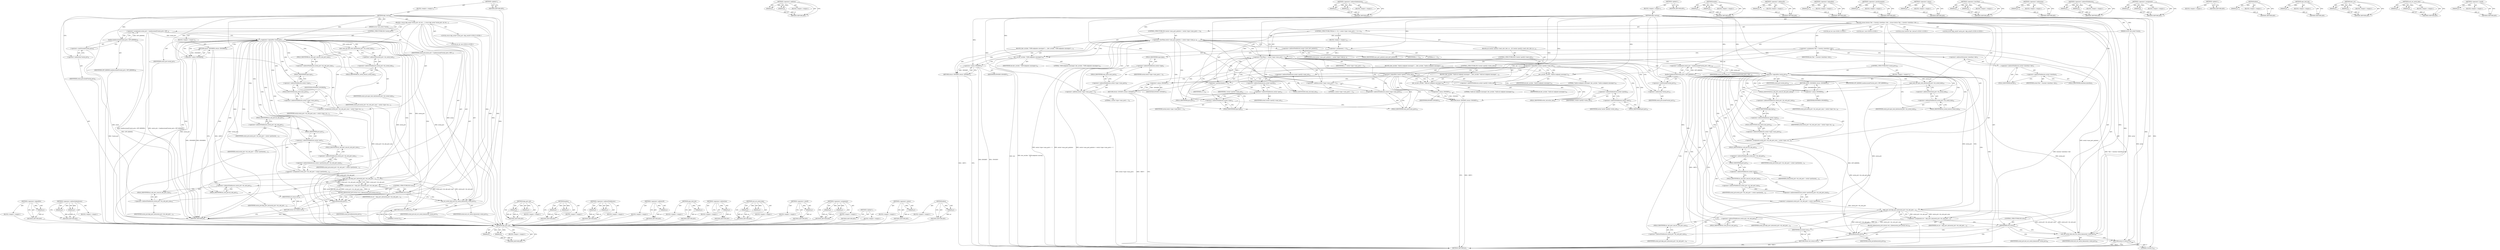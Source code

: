 digraph "&lt;operator&gt;.sizeOf" {
vulnerable_112 [label=<(METHOD,&lt;operator&gt;.logicalNot)>];
vulnerable_113 [label=<(PARAM,p1)>];
vulnerable_114 [label=<(BLOCK,&lt;empty&gt;,&lt;empty&gt;)>];
vulnerable_115 [label=<(METHOD_RETURN,ANY)>];
vulnerable_133 [label=<(METHOD,&lt;operator&gt;.indirectIndexAccess)>];
vulnerable_134 [label=<(PARAM,p1)>];
vulnerable_135 [label=<(PARAM,p2)>];
vulnerable_136 [label=<(BLOCK,&lt;empty&gt;,&lt;empty&gt;)>];
vulnerable_137 [label=<(METHOD_RETURN,ANY)>];
vulnerable_6 [label=<(METHOD,&lt;global&gt;)<SUB>1</SUB>>];
vulnerable_7 [label=<(BLOCK,&lt;empty&gt;,&lt;empty&gt;)<SUB>1</SUB>>];
vulnerable_8 [label=<(METHOD,digi_startup)<SUB>1</SUB>>];
vulnerable_9 [label=<(PARAM,struct usb_serial *serial)<SUB>1</SUB>>];
vulnerable_10 [label=<(BLOCK,{
 	struct digi_serial *serial_priv;
 	int ret;...,{
 	struct digi_serial *serial_priv;
 	int ret;...)<SUB>2</SUB>>];
vulnerable_11 [label="<(LOCAL,struct digi_serial* serial_priv: digi_serial*)<SUB>3</SUB>>"];
vulnerable_12 [label="<(LOCAL,int ret: int)<SUB>4</SUB>>"];
vulnerable_13 [label=<(&lt;operator&gt;.assignment,serial_priv = kzalloc(sizeof(*serial_priv), GFP...)<SUB>6</SUB>>];
vulnerable_14 [label=<(IDENTIFIER,serial_priv,serial_priv = kzalloc(sizeof(*serial_priv), GFP...)<SUB>6</SUB>>];
vulnerable_15 [label=<(kzalloc,kzalloc(sizeof(*serial_priv), GFP_KERNEL))<SUB>6</SUB>>];
vulnerable_16 [label=<(&lt;operator&gt;.sizeOf,sizeof(*serial_priv))<SUB>6</SUB>>];
vulnerable_17 [label=<(&lt;operator&gt;.indirection,*serial_priv)<SUB>6</SUB>>];
vulnerable_18 [label=<(IDENTIFIER,serial_priv,sizeof(*serial_priv))<SUB>6</SUB>>];
vulnerable_19 [label=<(IDENTIFIER,GFP_KERNEL,kzalloc(sizeof(*serial_priv), GFP_KERNEL))<SUB>6</SUB>>];
vulnerable_20 [label=<(CONTROL_STRUCTURE,IF,if (!serial_priv))<SUB>7</SUB>>];
vulnerable_21 [label=<(&lt;operator&gt;.logicalNot,!serial_priv)<SUB>7</SUB>>];
vulnerable_22 [label=<(IDENTIFIER,serial_priv,!serial_priv)<SUB>7</SUB>>];
vulnerable_23 [label=<(BLOCK,&lt;empty&gt;,&lt;empty&gt;)<SUB>8</SUB>>];
vulnerable_24 [label=<(RETURN,return -ENOMEM;,return -ENOMEM;)<SUB>8</SUB>>];
vulnerable_25 [label=<(&lt;operator&gt;.minus,-ENOMEM)<SUB>8</SUB>>];
vulnerable_26 [label=<(IDENTIFIER,ENOMEM,-ENOMEM)<SUB>8</SUB>>];
vulnerable_27 [label=<(spin_lock_init,spin_lock_init(&amp;serial_priv-&gt;ds_serial_lock))<SUB>10</SUB>>];
vulnerable_28 [label=<(&lt;operator&gt;.addressOf,&amp;serial_priv-&gt;ds_serial_lock)<SUB>10</SUB>>];
vulnerable_29 [label=<(&lt;operator&gt;.indirectFieldAccess,serial_priv-&gt;ds_serial_lock)<SUB>10</SUB>>];
vulnerable_30 [label=<(IDENTIFIER,serial_priv,spin_lock_init(&amp;serial_priv-&gt;ds_serial_lock))<SUB>10</SUB>>];
vulnerable_31 [label=<(FIELD_IDENTIFIER,ds_serial_lock,ds_serial_lock)<SUB>10</SUB>>];
vulnerable_32 [label=<(&lt;operator&gt;.assignment,serial_priv-&gt;ds_oob_port_num = serial-&gt;type-&gt;nu...)<SUB>11</SUB>>];
vulnerable_33 [label=<(&lt;operator&gt;.indirectFieldAccess,serial_priv-&gt;ds_oob_port_num)<SUB>11</SUB>>];
vulnerable_34 [label=<(IDENTIFIER,serial_priv,serial_priv-&gt;ds_oob_port_num = serial-&gt;type-&gt;nu...)<SUB>11</SUB>>];
vulnerable_35 [label=<(FIELD_IDENTIFIER,ds_oob_port_num,ds_oob_port_num)<SUB>11</SUB>>];
vulnerable_36 [label=<(&lt;operator&gt;.indirectFieldAccess,serial-&gt;type-&gt;num_ports)<SUB>11</SUB>>];
vulnerable_37 [label=<(&lt;operator&gt;.indirectFieldAccess,serial-&gt;type)<SUB>11</SUB>>];
vulnerable_38 [label=<(IDENTIFIER,serial,serial_priv-&gt;ds_oob_port_num = serial-&gt;type-&gt;nu...)<SUB>11</SUB>>];
vulnerable_39 [label=<(FIELD_IDENTIFIER,type,type)<SUB>11</SUB>>];
vulnerable_40 [label=<(FIELD_IDENTIFIER,num_ports,num_ports)<SUB>11</SUB>>];
vulnerable_41 [label=<(&lt;operator&gt;.assignment,serial_priv-&gt;ds_oob_port = serial-&gt;port[serial_...)<SUB>12</SUB>>];
vulnerable_42 [label=<(&lt;operator&gt;.indirectFieldAccess,serial_priv-&gt;ds_oob_port)<SUB>12</SUB>>];
vulnerable_43 [label=<(IDENTIFIER,serial_priv,serial_priv-&gt;ds_oob_port = serial-&gt;port[serial_...)<SUB>12</SUB>>];
vulnerable_44 [label=<(FIELD_IDENTIFIER,ds_oob_port,ds_oob_port)<SUB>12</SUB>>];
vulnerable_45 [label=<(&lt;operator&gt;.indirectIndexAccess,serial-&gt;port[serial_priv-&gt;ds_oob_port_num])<SUB>12</SUB>>];
vulnerable_46 [label=<(&lt;operator&gt;.indirectFieldAccess,serial-&gt;port)<SUB>12</SUB>>];
vulnerable_47 [label=<(IDENTIFIER,serial,serial_priv-&gt;ds_oob_port = serial-&gt;port[serial_...)<SUB>12</SUB>>];
vulnerable_48 [label=<(FIELD_IDENTIFIER,port,port)<SUB>12</SUB>>];
vulnerable_49 [label=<(&lt;operator&gt;.indirectFieldAccess,serial_priv-&gt;ds_oob_port_num)<SUB>12</SUB>>];
vulnerable_50 [label=<(IDENTIFIER,serial_priv,serial_priv-&gt;ds_oob_port = serial-&gt;port[serial_...)<SUB>12</SUB>>];
vulnerable_51 [label=<(FIELD_IDENTIFIER,ds_oob_port_num,ds_oob_port_num)<SUB>12</SUB>>];
vulnerable_52 [label=<(&lt;operator&gt;.assignment,ret = digi_port_init(serial_priv-&gt;ds_oob_port,
...)<SUB>14</SUB>>];
vulnerable_53 [label=<(IDENTIFIER,ret,ret = digi_port_init(serial_priv-&gt;ds_oob_port,
...)<SUB>14</SUB>>];
vulnerable_54 [label=<(digi_port_init,digi_port_init(serial_priv-&gt;ds_oob_port,
						...)<SUB>14</SUB>>];
vulnerable_55 [label=<(&lt;operator&gt;.indirectFieldAccess,serial_priv-&gt;ds_oob_port)<SUB>14</SUB>>];
vulnerable_56 [label=<(IDENTIFIER,serial_priv,digi_port_init(serial_priv-&gt;ds_oob_port,
						...)<SUB>14</SUB>>];
vulnerable_57 [label=<(FIELD_IDENTIFIER,ds_oob_port,ds_oob_port)<SUB>14</SUB>>];
vulnerable_58 [label=<(&lt;operator&gt;.indirectFieldAccess,serial_priv-&gt;ds_oob_port_num)<SUB>15</SUB>>];
vulnerable_59 [label=<(IDENTIFIER,serial_priv,digi_port_init(serial_priv-&gt;ds_oob_port,
						...)<SUB>15</SUB>>];
vulnerable_60 [label=<(FIELD_IDENTIFIER,ds_oob_port_num,ds_oob_port_num)<SUB>15</SUB>>];
vulnerable_61 [label=<(CONTROL_STRUCTURE,IF,if (ret))<SUB>16</SUB>>];
vulnerable_62 [label=<(IDENTIFIER,ret,if (ret))<SUB>16</SUB>>];
vulnerable_63 [label=<(BLOCK,{
		kfree(serial_priv);
		return ret;
	},{
		kfree(serial_priv);
		return ret;
	})<SUB>16</SUB>>];
vulnerable_64 [label=<(kfree,kfree(serial_priv))<SUB>17</SUB>>];
vulnerable_65 [label=<(IDENTIFIER,serial_priv,kfree(serial_priv))<SUB>17</SUB>>];
vulnerable_66 [label=<(RETURN,return ret;,return ret;)<SUB>18</SUB>>];
vulnerable_67 [label=<(IDENTIFIER,ret,return ret;)<SUB>18</SUB>>];
vulnerable_68 [label=<(usb_set_serial_data,usb_set_serial_data(serial, serial_priv))<SUB>21</SUB>>];
vulnerable_69 [label=<(IDENTIFIER,serial,usb_set_serial_data(serial, serial_priv))<SUB>21</SUB>>];
vulnerable_70 [label=<(IDENTIFIER,serial_priv,usb_set_serial_data(serial, serial_priv))<SUB>21</SUB>>];
vulnerable_71 [label=<(RETURN,return 0;,return 0;)<SUB>23</SUB>>];
vulnerable_72 [label=<(LITERAL,0,return 0;)<SUB>23</SUB>>];
vulnerable_73 [label=<(METHOD_RETURN,int)<SUB>1</SUB>>];
vulnerable_75 [label=<(METHOD_RETURN,ANY)<SUB>1</SUB>>];
vulnerable_138 [label=<(METHOD,digi_port_init)>];
vulnerable_139 [label=<(PARAM,p1)>];
vulnerable_140 [label=<(PARAM,p2)>];
vulnerable_141 [label=<(BLOCK,&lt;empty&gt;,&lt;empty&gt;)>];
vulnerable_142 [label=<(METHOD_RETURN,ANY)>];
vulnerable_99 [label=<(METHOD,kzalloc)>];
vulnerable_100 [label=<(PARAM,p1)>];
vulnerable_101 [label=<(PARAM,p2)>];
vulnerable_102 [label=<(BLOCK,&lt;empty&gt;,&lt;empty&gt;)>];
vulnerable_103 [label=<(METHOD_RETURN,ANY)>];
vulnerable_128 [label=<(METHOD,&lt;operator&gt;.indirectFieldAccess)>];
vulnerable_129 [label=<(PARAM,p1)>];
vulnerable_130 [label=<(PARAM,p2)>];
vulnerable_131 [label=<(BLOCK,&lt;empty&gt;,&lt;empty&gt;)>];
vulnerable_132 [label=<(METHOD_RETURN,ANY)>];
vulnerable_124 [label=<(METHOD,&lt;operator&gt;.addressOf)>];
vulnerable_125 [label=<(PARAM,p1)>];
vulnerable_126 [label=<(BLOCK,&lt;empty&gt;,&lt;empty&gt;)>];
vulnerable_127 [label=<(METHOD_RETURN,ANY)>];
vulnerable_120 [label=<(METHOD,spin_lock_init)>];
vulnerable_121 [label=<(PARAM,p1)>];
vulnerable_122 [label=<(BLOCK,&lt;empty&gt;,&lt;empty&gt;)>];
vulnerable_123 [label=<(METHOD_RETURN,ANY)>];
vulnerable_108 [label=<(METHOD,&lt;operator&gt;.indirection)>];
vulnerable_109 [label=<(PARAM,p1)>];
vulnerable_110 [label=<(BLOCK,&lt;empty&gt;,&lt;empty&gt;)>];
vulnerable_111 [label=<(METHOD_RETURN,ANY)>];
vulnerable_147 [label=<(METHOD,usb_set_serial_data)>];
vulnerable_148 [label=<(PARAM,p1)>];
vulnerable_149 [label=<(PARAM,p2)>];
vulnerable_150 [label=<(BLOCK,&lt;empty&gt;,&lt;empty&gt;)>];
vulnerable_151 [label=<(METHOD_RETURN,ANY)>];
vulnerable_104 [label=<(METHOD,&lt;operator&gt;.sizeOf)>];
vulnerable_105 [label=<(PARAM,p1)>];
vulnerable_106 [label=<(BLOCK,&lt;empty&gt;,&lt;empty&gt;)>];
vulnerable_107 [label=<(METHOD_RETURN,ANY)>];
vulnerable_94 [label=<(METHOD,&lt;operator&gt;.assignment)>];
vulnerable_95 [label=<(PARAM,p1)>];
vulnerable_96 [label=<(PARAM,p2)>];
vulnerable_97 [label=<(BLOCK,&lt;empty&gt;,&lt;empty&gt;)>];
vulnerable_98 [label=<(METHOD_RETURN,ANY)>];
vulnerable_88 [label=<(METHOD,&lt;global&gt;)<SUB>1</SUB>>];
vulnerable_89 [label=<(BLOCK,&lt;empty&gt;,&lt;empty&gt;)>];
vulnerable_90 [label=<(METHOD_RETURN,ANY)>];
vulnerable_116 [label=<(METHOD,&lt;operator&gt;.minus)>];
vulnerable_117 [label=<(PARAM,p1)>];
vulnerable_118 [label=<(BLOCK,&lt;empty&gt;,&lt;empty&gt;)>];
vulnerable_119 [label=<(METHOD_RETURN,ANY)>];
vulnerable_143 [label=<(METHOD,kfree)>];
vulnerable_144 [label=<(PARAM,p1)>];
vulnerable_145 [label=<(BLOCK,&lt;empty&gt;,&lt;empty&gt;)>];
vulnerable_146 [label=<(METHOD_RETURN,ANY)>];
fixed_243 [label=<(METHOD,digi_port_init)>];
fixed_244 [label=<(PARAM,p1)>];
fixed_245 [label=<(PARAM,p2)>];
fixed_246 [label=<(BLOCK,&lt;empty&gt;,&lt;empty&gt;)>];
fixed_247 [label=<(METHOD_RETURN,ANY)>];
fixed_199 [label=<(METHOD,&lt;operator&gt;.addition)>];
fixed_200 [label=<(PARAM,p1)>];
fixed_201 [label=<(PARAM,p2)>];
fixed_202 [label=<(BLOCK,&lt;empty&gt;,&lt;empty&gt;)>];
fixed_203 [label=<(METHOD_RETURN,ANY)>];
fixed_221 [label=<(METHOD,&lt;operator&gt;.indirectIndexAccess)>];
fixed_222 [label=<(PARAM,p1)>];
fixed_223 [label=<(PARAM,p2)>];
fixed_224 [label=<(BLOCK,&lt;empty&gt;,&lt;empty&gt;)>];
fixed_225 [label=<(METHOD_RETURN,ANY)>];
fixed_6 [label=<(METHOD,&lt;global&gt;)<SUB>1</SUB>>];
fixed_7 [label=<(BLOCK,&lt;empty&gt;,&lt;empty&gt;)<SUB>1</SUB>>];
fixed_8 [label=<(METHOD,digi_startup)<SUB>1</SUB>>];
fixed_9 [label=<(PARAM,struct usb_serial *serial)<SUB>1</SUB>>];
fixed_10 [label=<(BLOCK,{
	struct device *dev = &amp;serial-&gt;interface-&gt;dev...,{
	struct device *dev = &amp;serial-&gt;interface-&gt;dev...)<SUB>2</SUB>>];
fixed_11 [label="<(LOCAL,struct device* dev: device*)<SUB>3</SUB>>"];
fixed_12 [label=<(&lt;operator&gt;.assignment,*dev = &amp;serial-&gt;interface-&gt;dev)<SUB>3</SUB>>];
fixed_13 [label=<(IDENTIFIER,dev,*dev = &amp;serial-&gt;interface-&gt;dev)<SUB>3</SUB>>];
fixed_14 [label=<(&lt;operator&gt;.addressOf,&amp;serial-&gt;interface-&gt;dev)<SUB>3</SUB>>];
fixed_15 [label=<(&lt;operator&gt;.indirectFieldAccess,serial-&gt;interface-&gt;dev)<SUB>3</SUB>>];
fixed_16 [label=<(&lt;operator&gt;.indirectFieldAccess,serial-&gt;interface)<SUB>3</SUB>>];
fixed_17 [label=<(IDENTIFIER,serial,*dev = &amp;serial-&gt;interface-&gt;dev)<SUB>3</SUB>>];
fixed_18 [label=<(FIELD_IDENTIFIER,interface,interface)<SUB>3</SUB>>];
fixed_19 [label=<(FIELD_IDENTIFIER,dev,dev)<SUB>3</SUB>>];
fixed_20 [label="<(LOCAL,struct digi_serial* serial_priv: digi_serial*)<SUB>4</SUB>>"];
fixed_21 [label="<(LOCAL,int ret: int)<SUB>5</SUB>>"];
fixed_22 [label="<(LOCAL,int i: int)<SUB>6</SUB>>"];
fixed_23 [label=<(CONTROL_STRUCTURE,IF,if (serial-&gt;num_port_pointers &lt; serial-&gt;type-&gt;num_ports + 1))<SUB>9</SUB>>];
fixed_24 [label=<(&lt;operator&gt;.lessThan,serial-&gt;num_port_pointers &lt; serial-&gt;type-&gt;num_p...)<SUB>9</SUB>>];
fixed_25 [label=<(&lt;operator&gt;.indirectFieldAccess,serial-&gt;num_port_pointers)<SUB>9</SUB>>];
fixed_26 [label=<(IDENTIFIER,serial,serial-&gt;num_port_pointers &lt; serial-&gt;type-&gt;num_p...)<SUB>9</SUB>>];
fixed_27 [label=<(FIELD_IDENTIFIER,num_port_pointers,num_port_pointers)<SUB>9</SUB>>];
fixed_28 [label=<(&lt;operator&gt;.addition,serial-&gt;type-&gt;num_ports + 1)<SUB>9</SUB>>];
fixed_29 [label=<(&lt;operator&gt;.indirectFieldAccess,serial-&gt;type-&gt;num_ports)<SUB>9</SUB>>];
fixed_30 [label=<(&lt;operator&gt;.indirectFieldAccess,serial-&gt;type)<SUB>9</SUB>>];
fixed_31 [label=<(IDENTIFIER,serial,serial-&gt;type-&gt;num_ports + 1)<SUB>9</SUB>>];
fixed_32 [label=<(FIELD_IDENTIFIER,type,type)<SUB>9</SUB>>];
fixed_33 [label=<(FIELD_IDENTIFIER,num_ports,num_ports)<SUB>9</SUB>>];
fixed_34 [label=<(LITERAL,1,serial-&gt;type-&gt;num_ports + 1)<SUB>9</SUB>>];
fixed_35 [label=<(BLOCK,{
		dev_err(dev, &quot;OOB endpoints missing\n&quot;);
		...,{
		dev_err(dev, &quot;OOB endpoints missing\n&quot;);
		...)<SUB>9</SUB>>];
fixed_36 [label=<(dev_err,dev_err(dev, &quot;OOB endpoints missing\n&quot;))<SUB>10</SUB>>];
fixed_37 [label=<(IDENTIFIER,dev,dev_err(dev, &quot;OOB endpoints missing\n&quot;))<SUB>10</SUB>>];
fixed_38 [label=<(LITERAL,&quot;OOB endpoints missing\n&quot;,dev_err(dev, &quot;OOB endpoints missing\n&quot;))<SUB>10</SUB>>];
fixed_39 [label=<(RETURN,return -ENODEV;,return -ENODEV;)<SUB>11</SUB>>];
fixed_40 [label=<(&lt;operator&gt;.minus,-ENODEV)<SUB>11</SUB>>];
fixed_41 [label=<(IDENTIFIER,ENODEV,-ENODEV)<SUB>11</SUB>>];
fixed_42 [label=<(CONTROL_STRUCTURE,FOR,for (i = 0;i &lt; serial-&gt;type-&gt;num_ports + 1;i++))<SUB>14</SUB>>];
fixed_43 [label=<(BLOCK,&lt;empty&gt;,&lt;empty&gt;)<SUB>14</SUB>>];
fixed_44 [label=<(&lt;operator&gt;.assignment,i = 0)<SUB>14</SUB>>];
fixed_45 [label=<(IDENTIFIER,i,i = 0)<SUB>14</SUB>>];
fixed_46 [label=<(LITERAL,0,i = 0)<SUB>14</SUB>>];
fixed_47 [label=<(&lt;operator&gt;.lessThan,i &lt; serial-&gt;type-&gt;num_ports + 1)<SUB>14</SUB>>];
fixed_48 [label=<(IDENTIFIER,i,i &lt; serial-&gt;type-&gt;num_ports + 1)<SUB>14</SUB>>];
fixed_49 [label=<(&lt;operator&gt;.addition,serial-&gt;type-&gt;num_ports + 1)<SUB>14</SUB>>];
fixed_50 [label=<(&lt;operator&gt;.indirectFieldAccess,serial-&gt;type-&gt;num_ports)<SUB>14</SUB>>];
fixed_51 [label=<(&lt;operator&gt;.indirectFieldAccess,serial-&gt;type)<SUB>14</SUB>>];
fixed_52 [label=<(IDENTIFIER,serial,serial-&gt;type-&gt;num_ports + 1)<SUB>14</SUB>>];
fixed_53 [label=<(FIELD_IDENTIFIER,type,type)<SUB>14</SUB>>];
fixed_54 [label=<(FIELD_IDENTIFIER,num_ports,num_ports)<SUB>14</SUB>>];
fixed_55 [label=<(LITERAL,1,serial-&gt;type-&gt;num_ports + 1)<SUB>14</SUB>>];
fixed_56 [label=<(&lt;operator&gt;.postIncrement,i++)<SUB>14</SUB>>];
fixed_57 [label=<(IDENTIFIER,i,i++)<SUB>14</SUB>>];
fixed_58 [label=<(BLOCK,{
		if (!serial-&gt;port[i]-&gt;read_urb) {
			dev_er...,{
		if (!serial-&gt;port[i]-&gt;read_urb) {
			dev_er...)<SUB>14</SUB>>];
fixed_59 [label=<(CONTROL_STRUCTURE,IF,if (!serial-&gt;port[i]-&gt;read_urb))<SUB>15</SUB>>];
fixed_60 [label=<(&lt;operator&gt;.logicalNot,!serial-&gt;port[i]-&gt;read_urb)<SUB>15</SUB>>];
fixed_61 [label=<(&lt;operator&gt;.indirectFieldAccess,serial-&gt;port[i]-&gt;read_urb)<SUB>15</SUB>>];
fixed_62 [label=<(&lt;operator&gt;.indirectIndexAccess,serial-&gt;port[i])<SUB>15</SUB>>];
fixed_63 [label=<(&lt;operator&gt;.indirectFieldAccess,serial-&gt;port)<SUB>15</SUB>>];
fixed_64 [label=<(IDENTIFIER,serial,!serial-&gt;port[i]-&gt;read_urb)<SUB>15</SUB>>];
fixed_65 [label=<(FIELD_IDENTIFIER,port,port)<SUB>15</SUB>>];
fixed_66 [label=<(IDENTIFIER,i,!serial-&gt;port[i]-&gt;read_urb)<SUB>15</SUB>>];
fixed_67 [label=<(FIELD_IDENTIFIER,read_urb,read_urb)<SUB>15</SUB>>];
fixed_68 [label=<(BLOCK,{
			dev_err(dev, &quot;bulk-in endpoint missing\n&quot;)...,{
			dev_err(dev, &quot;bulk-in endpoint missing\n&quot;)...)<SUB>15</SUB>>];
fixed_69 [label=<(dev_err,dev_err(dev, &quot;bulk-in endpoint missing\n&quot;))<SUB>16</SUB>>];
fixed_70 [label=<(IDENTIFIER,dev,dev_err(dev, &quot;bulk-in endpoint missing\n&quot;))<SUB>16</SUB>>];
fixed_71 [label=<(LITERAL,&quot;bulk-in endpoint missing\n&quot;,dev_err(dev, &quot;bulk-in endpoint missing\n&quot;))<SUB>16</SUB>>];
fixed_72 [label=<(RETURN,return -ENODEV;,return -ENODEV;)<SUB>17</SUB>>];
fixed_73 [label=<(&lt;operator&gt;.minus,-ENODEV)<SUB>17</SUB>>];
fixed_74 [label=<(IDENTIFIER,ENODEV,-ENODEV)<SUB>17</SUB>>];
fixed_75 [label=<(CONTROL_STRUCTURE,IF,if (!serial-&gt;port[i]-&gt;write_urb))<SUB>19</SUB>>];
fixed_76 [label=<(&lt;operator&gt;.logicalNot,!serial-&gt;port[i]-&gt;write_urb)<SUB>19</SUB>>];
fixed_77 [label=<(&lt;operator&gt;.indirectFieldAccess,serial-&gt;port[i]-&gt;write_urb)<SUB>19</SUB>>];
fixed_78 [label=<(&lt;operator&gt;.indirectIndexAccess,serial-&gt;port[i])<SUB>19</SUB>>];
fixed_79 [label=<(&lt;operator&gt;.indirectFieldAccess,serial-&gt;port)<SUB>19</SUB>>];
fixed_80 [label=<(IDENTIFIER,serial,!serial-&gt;port[i]-&gt;write_urb)<SUB>19</SUB>>];
fixed_81 [label=<(FIELD_IDENTIFIER,port,port)<SUB>19</SUB>>];
fixed_82 [label=<(IDENTIFIER,i,!serial-&gt;port[i]-&gt;write_urb)<SUB>19</SUB>>];
fixed_83 [label=<(FIELD_IDENTIFIER,write_urb,write_urb)<SUB>19</SUB>>];
fixed_84 [label=<(BLOCK,{
			dev_err(dev, &quot;bulk-out endpoint missing\n&quot;...,{
			dev_err(dev, &quot;bulk-out endpoint missing\n&quot;...)<SUB>19</SUB>>];
fixed_85 [label=<(dev_err,dev_err(dev, &quot;bulk-out endpoint missing\n&quot;))<SUB>20</SUB>>];
fixed_86 [label=<(IDENTIFIER,dev,dev_err(dev, &quot;bulk-out endpoint missing\n&quot;))<SUB>20</SUB>>];
fixed_87 [label=<(LITERAL,&quot;bulk-out endpoint missing\n&quot;,dev_err(dev, &quot;bulk-out endpoint missing\n&quot;))<SUB>20</SUB>>];
fixed_88 [label=<(RETURN,return -ENODEV;,return -ENODEV;)<SUB>21</SUB>>];
fixed_89 [label=<(&lt;operator&gt;.minus,-ENODEV)<SUB>21</SUB>>];
fixed_90 [label=<(IDENTIFIER,ENODEV,-ENODEV)<SUB>21</SUB>>];
fixed_91 [label=<(&lt;operator&gt;.assignment,serial_priv = kzalloc(sizeof(*serial_priv), GFP...)<SUB>25</SUB>>];
fixed_92 [label=<(IDENTIFIER,serial_priv,serial_priv = kzalloc(sizeof(*serial_priv), GFP...)<SUB>25</SUB>>];
fixed_93 [label=<(kzalloc,kzalloc(sizeof(*serial_priv), GFP_KERNEL))<SUB>25</SUB>>];
fixed_94 [label=<(&lt;operator&gt;.sizeOf,sizeof(*serial_priv))<SUB>25</SUB>>];
fixed_95 [label=<(&lt;operator&gt;.indirection,*serial_priv)<SUB>25</SUB>>];
fixed_96 [label=<(IDENTIFIER,serial_priv,sizeof(*serial_priv))<SUB>25</SUB>>];
fixed_97 [label=<(IDENTIFIER,GFP_KERNEL,kzalloc(sizeof(*serial_priv), GFP_KERNEL))<SUB>25</SUB>>];
fixed_98 [label=<(CONTROL_STRUCTURE,IF,if (!serial_priv))<SUB>26</SUB>>];
fixed_99 [label=<(&lt;operator&gt;.logicalNot,!serial_priv)<SUB>26</SUB>>];
fixed_100 [label=<(IDENTIFIER,serial_priv,!serial_priv)<SUB>26</SUB>>];
fixed_101 [label=<(BLOCK,&lt;empty&gt;,&lt;empty&gt;)<SUB>27</SUB>>];
fixed_102 [label=<(RETURN,return -ENOMEM;,return -ENOMEM;)<SUB>27</SUB>>];
fixed_103 [label=<(&lt;operator&gt;.minus,-ENOMEM)<SUB>27</SUB>>];
fixed_104 [label=<(IDENTIFIER,ENOMEM,-ENOMEM)<SUB>27</SUB>>];
fixed_105 [label=<(spin_lock_init,spin_lock_init(&amp;serial_priv-&gt;ds_serial_lock))<SUB>29</SUB>>];
fixed_106 [label=<(&lt;operator&gt;.addressOf,&amp;serial_priv-&gt;ds_serial_lock)<SUB>29</SUB>>];
fixed_107 [label=<(&lt;operator&gt;.indirectFieldAccess,serial_priv-&gt;ds_serial_lock)<SUB>29</SUB>>];
fixed_108 [label=<(IDENTIFIER,serial_priv,spin_lock_init(&amp;serial_priv-&gt;ds_serial_lock))<SUB>29</SUB>>];
fixed_109 [label=<(FIELD_IDENTIFIER,ds_serial_lock,ds_serial_lock)<SUB>29</SUB>>];
fixed_110 [label=<(&lt;operator&gt;.assignment,serial_priv-&gt;ds_oob_port_num = serial-&gt;type-&gt;nu...)<SUB>30</SUB>>];
fixed_111 [label=<(&lt;operator&gt;.indirectFieldAccess,serial_priv-&gt;ds_oob_port_num)<SUB>30</SUB>>];
fixed_112 [label=<(IDENTIFIER,serial_priv,serial_priv-&gt;ds_oob_port_num = serial-&gt;type-&gt;nu...)<SUB>30</SUB>>];
fixed_113 [label=<(FIELD_IDENTIFIER,ds_oob_port_num,ds_oob_port_num)<SUB>30</SUB>>];
fixed_114 [label=<(&lt;operator&gt;.indirectFieldAccess,serial-&gt;type-&gt;num_ports)<SUB>30</SUB>>];
fixed_115 [label=<(&lt;operator&gt;.indirectFieldAccess,serial-&gt;type)<SUB>30</SUB>>];
fixed_116 [label=<(IDENTIFIER,serial,serial_priv-&gt;ds_oob_port_num = serial-&gt;type-&gt;nu...)<SUB>30</SUB>>];
fixed_117 [label=<(FIELD_IDENTIFIER,type,type)<SUB>30</SUB>>];
fixed_118 [label=<(FIELD_IDENTIFIER,num_ports,num_ports)<SUB>30</SUB>>];
fixed_119 [label=<(&lt;operator&gt;.assignment,serial_priv-&gt;ds_oob_port = serial-&gt;port[serial_...)<SUB>31</SUB>>];
fixed_120 [label=<(&lt;operator&gt;.indirectFieldAccess,serial_priv-&gt;ds_oob_port)<SUB>31</SUB>>];
fixed_121 [label=<(IDENTIFIER,serial_priv,serial_priv-&gt;ds_oob_port = serial-&gt;port[serial_...)<SUB>31</SUB>>];
fixed_122 [label=<(FIELD_IDENTIFIER,ds_oob_port,ds_oob_port)<SUB>31</SUB>>];
fixed_123 [label=<(&lt;operator&gt;.indirectIndexAccess,serial-&gt;port[serial_priv-&gt;ds_oob_port_num])<SUB>31</SUB>>];
fixed_124 [label=<(&lt;operator&gt;.indirectFieldAccess,serial-&gt;port)<SUB>31</SUB>>];
fixed_125 [label=<(IDENTIFIER,serial,serial_priv-&gt;ds_oob_port = serial-&gt;port[serial_...)<SUB>31</SUB>>];
fixed_126 [label=<(FIELD_IDENTIFIER,port,port)<SUB>31</SUB>>];
fixed_127 [label=<(&lt;operator&gt;.indirectFieldAccess,serial_priv-&gt;ds_oob_port_num)<SUB>31</SUB>>];
fixed_128 [label=<(IDENTIFIER,serial_priv,serial_priv-&gt;ds_oob_port = serial-&gt;port[serial_...)<SUB>31</SUB>>];
fixed_129 [label=<(FIELD_IDENTIFIER,ds_oob_port_num,ds_oob_port_num)<SUB>31</SUB>>];
fixed_130 [label=<(&lt;operator&gt;.assignment,ret = digi_port_init(serial_priv-&gt;ds_oob_port,
...)<SUB>33</SUB>>];
fixed_131 [label=<(IDENTIFIER,ret,ret = digi_port_init(serial_priv-&gt;ds_oob_port,
...)<SUB>33</SUB>>];
fixed_132 [label=<(digi_port_init,digi_port_init(serial_priv-&gt;ds_oob_port,
						...)<SUB>33</SUB>>];
fixed_133 [label=<(&lt;operator&gt;.indirectFieldAccess,serial_priv-&gt;ds_oob_port)<SUB>33</SUB>>];
fixed_134 [label=<(IDENTIFIER,serial_priv,digi_port_init(serial_priv-&gt;ds_oob_port,
						...)<SUB>33</SUB>>];
fixed_135 [label=<(FIELD_IDENTIFIER,ds_oob_port,ds_oob_port)<SUB>33</SUB>>];
fixed_136 [label=<(&lt;operator&gt;.indirectFieldAccess,serial_priv-&gt;ds_oob_port_num)<SUB>34</SUB>>];
fixed_137 [label=<(IDENTIFIER,serial_priv,digi_port_init(serial_priv-&gt;ds_oob_port,
						...)<SUB>34</SUB>>];
fixed_138 [label=<(FIELD_IDENTIFIER,ds_oob_port_num,ds_oob_port_num)<SUB>34</SUB>>];
fixed_139 [label=<(CONTROL_STRUCTURE,IF,if (ret))<SUB>35</SUB>>];
fixed_140 [label=<(IDENTIFIER,ret,if (ret))<SUB>35</SUB>>];
fixed_141 [label=<(BLOCK,{
		kfree(serial_priv);
		return ret;
	},{
		kfree(serial_priv);
		return ret;
	})<SUB>35</SUB>>];
fixed_142 [label=<(kfree,kfree(serial_priv))<SUB>36</SUB>>];
fixed_143 [label=<(IDENTIFIER,serial_priv,kfree(serial_priv))<SUB>36</SUB>>];
fixed_144 [label=<(RETURN,return ret;,return ret;)<SUB>37</SUB>>];
fixed_145 [label=<(IDENTIFIER,ret,return ret;)<SUB>37</SUB>>];
fixed_146 [label=<(usb_set_serial_data,usb_set_serial_data(serial, serial_priv))<SUB>40</SUB>>];
fixed_147 [label=<(IDENTIFIER,serial,usb_set_serial_data(serial, serial_priv))<SUB>40</SUB>>];
fixed_148 [label=<(IDENTIFIER,serial_priv,usb_set_serial_data(serial, serial_priv))<SUB>40</SUB>>];
fixed_149 [label=<(RETURN,return 0;,return 0;)<SUB>42</SUB>>];
fixed_150 [label=<(LITERAL,0,return 0;)<SUB>42</SUB>>];
fixed_151 [label=<(METHOD_RETURN,int)<SUB>1</SUB>>];
fixed_153 [label=<(METHOD_RETURN,ANY)<SUB>1</SUB>>];
fixed_226 [label=<(METHOD,kzalloc)>];
fixed_227 [label=<(PARAM,p1)>];
fixed_228 [label=<(PARAM,p2)>];
fixed_229 [label=<(BLOCK,&lt;empty&gt;,&lt;empty&gt;)>];
fixed_230 [label=<(METHOD_RETURN,ANY)>];
fixed_185 [label=<(METHOD,&lt;operator&gt;.addressOf)>];
fixed_186 [label=<(PARAM,p1)>];
fixed_187 [label=<(BLOCK,&lt;empty&gt;,&lt;empty&gt;)>];
fixed_188 [label=<(METHOD_RETURN,ANY)>];
fixed_217 [label=<(METHOD,&lt;operator&gt;.logicalNot)>];
fixed_218 [label=<(PARAM,p1)>];
fixed_219 [label=<(BLOCK,&lt;empty&gt;,&lt;empty&gt;)>];
fixed_220 [label=<(METHOD_RETURN,ANY)>];
fixed_213 [label=<(METHOD,&lt;operator&gt;.postIncrement)>];
fixed_214 [label=<(PARAM,p1)>];
fixed_215 [label=<(BLOCK,&lt;empty&gt;,&lt;empty&gt;)>];
fixed_216 [label=<(METHOD_RETURN,ANY)>];
fixed_209 [label=<(METHOD,&lt;operator&gt;.minus)>];
fixed_210 [label=<(PARAM,p1)>];
fixed_211 [label=<(BLOCK,&lt;empty&gt;,&lt;empty&gt;)>];
fixed_212 [label=<(METHOD_RETURN,ANY)>];
fixed_194 [label=<(METHOD,&lt;operator&gt;.lessThan)>];
fixed_195 [label=<(PARAM,p1)>];
fixed_196 [label=<(PARAM,p2)>];
fixed_197 [label=<(BLOCK,&lt;empty&gt;,&lt;empty&gt;)>];
fixed_198 [label=<(METHOD_RETURN,ANY)>];
fixed_235 [label=<(METHOD,&lt;operator&gt;.indirection)>];
fixed_236 [label=<(PARAM,p1)>];
fixed_237 [label=<(BLOCK,&lt;empty&gt;,&lt;empty&gt;)>];
fixed_238 [label=<(METHOD_RETURN,ANY)>];
fixed_189 [label=<(METHOD,&lt;operator&gt;.indirectFieldAccess)>];
fixed_190 [label=<(PARAM,p1)>];
fixed_191 [label=<(PARAM,p2)>];
fixed_192 [label=<(BLOCK,&lt;empty&gt;,&lt;empty&gt;)>];
fixed_193 [label=<(METHOD_RETURN,ANY)>];
fixed_180 [label=<(METHOD,&lt;operator&gt;.assignment)>];
fixed_181 [label=<(PARAM,p1)>];
fixed_182 [label=<(PARAM,p2)>];
fixed_183 [label=<(BLOCK,&lt;empty&gt;,&lt;empty&gt;)>];
fixed_184 [label=<(METHOD_RETURN,ANY)>];
fixed_174 [label=<(METHOD,&lt;global&gt;)<SUB>1</SUB>>];
fixed_175 [label=<(BLOCK,&lt;empty&gt;,&lt;empty&gt;)>];
fixed_176 [label=<(METHOD_RETURN,ANY)>];
fixed_248 [label=<(METHOD,kfree)>];
fixed_249 [label=<(PARAM,p1)>];
fixed_250 [label=<(BLOCK,&lt;empty&gt;,&lt;empty&gt;)>];
fixed_251 [label=<(METHOD_RETURN,ANY)>];
fixed_239 [label=<(METHOD,spin_lock_init)>];
fixed_240 [label=<(PARAM,p1)>];
fixed_241 [label=<(BLOCK,&lt;empty&gt;,&lt;empty&gt;)>];
fixed_242 [label=<(METHOD_RETURN,ANY)>];
fixed_204 [label=<(METHOD,dev_err)>];
fixed_205 [label=<(PARAM,p1)>];
fixed_206 [label=<(PARAM,p2)>];
fixed_207 [label=<(BLOCK,&lt;empty&gt;,&lt;empty&gt;)>];
fixed_208 [label=<(METHOD_RETURN,ANY)>];
fixed_252 [label=<(METHOD,usb_set_serial_data)>];
fixed_253 [label=<(PARAM,p1)>];
fixed_254 [label=<(PARAM,p2)>];
fixed_255 [label=<(BLOCK,&lt;empty&gt;,&lt;empty&gt;)>];
fixed_256 [label=<(METHOD_RETURN,ANY)>];
fixed_231 [label=<(METHOD,&lt;operator&gt;.sizeOf)>];
fixed_232 [label=<(PARAM,p1)>];
fixed_233 [label=<(BLOCK,&lt;empty&gt;,&lt;empty&gt;)>];
fixed_234 [label=<(METHOD_RETURN,ANY)>];
vulnerable_112 -> vulnerable_113  [key=0, label="AST: "];
vulnerable_112 -> vulnerable_113  [key=1, label="DDG: "];
vulnerable_112 -> vulnerable_114  [key=0, label="AST: "];
vulnerable_112 -> vulnerable_115  [key=0, label="AST: "];
vulnerable_112 -> vulnerable_115  [key=1, label="CFG: "];
vulnerable_113 -> vulnerable_115  [key=0, label="DDG: p1"];
vulnerable_114 -> fixed_243  [key=0];
vulnerable_115 -> fixed_243  [key=0];
vulnerable_133 -> vulnerable_134  [key=0, label="AST: "];
vulnerable_133 -> vulnerable_134  [key=1, label="DDG: "];
vulnerable_133 -> vulnerable_136  [key=0, label="AST: "];
vulnerable_133 -> vulnerable_135  [key=0, label="AST: "];
vulnerable_133 -> vulnerable_135  [key=1, label="DDG: "];
vulnerable_133 -> vulnerable_137  [key=0, label="AST: "];
vulnerable_133 -> vulnerable_137  [key=1, label="CFG: "];
vulnerable_134 -> vulnerable_137  [key=0, label="DDG: p1"];
vulnerable_135 -> vulnerable_137  [key=0, label="DDG: p2"];
vulnerable_136 -> fixed_243  [key=0];
vulnerable_137 -> fixed_243  [key=0];
vulnerable_6 -> vulnerable_7  [key=0, label="AST: "];
vulnerable_6 -> vulnerable_75  [key=0, label="AST: "];
vulnerable_6 -> vulnerable_75  [key=1, label="CFG: "];
vulnerable_7 -> vulnerable_8  [key=0, label="AST: "];
vulnerable_8 -> vulnerable_9  [key=0, label="AST: "];
vulnerable_8 -> vulnerable_9  [key=1, label="DDG: "];
vulnerable_8 -> vulnerable_10  [key=0, label="AST: "];
vulnerable_8 -> vulnerable_73  [key=0, label="AST: "];
vulnerable_8 -> vulnerable_17  [key=0, label="CFG: "];
vulnerable_8 -> vulnerable_71  [key=0, label="DDG: "];
vulnerable_8 -> vulnerable_62  [key=0, label="DDG: "];
vulnerable_8 -> vulnerable_68  [key=0, label="DDG: "];
vulnerable_8 -> vulnerable_72  [key=0, label="DDG: "];
vulnerable_8 -> vulnerable_15  [key=0, label="DDG: "];
vulnerable_8 -> vulnerable_21  [key=0, label="DDG: "];
vulnerable_8 -> vulnerable_64  [key=0, label="DDG: "];
vulnerable_8 -> vulnerable_67  [key=0, label="DDG: "];
vulnerable_8 -> vulnerable_25  [key=0, label="DDG: "];
vulnerable_9 -> vulnerable_73  [key=0, label="DDG: serial"];
vulnerable_9 -> vulnerable_68  [key=0, label="DDG: serial"];
vulnerable_10 -> vulnerable_11  [key=0, label="AST: "];
vulnerable_10 -> vulnerable_12  [key=0, label="AST: "];
vulnerable_10 -> vulnerable_13  [key=0, label="AST: "];
vulnerable_10 -> vulnerable_20  [key=0, label="AST: "];
vulnerable_10 -> vulnerable_27  [key=0, label="AST: "];
vulnerable_10 -> vulnerable_32  [key=0, label="AST: "];
vulnerable_10 -> vulnerable_41  [key=0, label="AST: "];
vulnerable_10 -> vulnerable_52  [key=0, label="AST: "];
vulnerable_10 -> vulnerable_61  [key=0, label="AST: "];
vulnerable_10 -> vulnerable_68  [key=0, label="AST: "];
vulnerable_10 -> vulnerable_71  [key=0, label="AST: "];
vulnerable_11 -> fixed_243  [key=0];
vulnerable_12 -> fixed_243  [key=0];
vulnerable_13 -> vulnerable_14  [key=0, label="AST: "];
vulnerable_13 -> vulnerable_15  [key=0, label="AST: "];
vulnerable_13 -> vulnerable_21  [key=0, label="CFG: "];
vulnerable_13 -> vulnerable_21  [key=1, label="DDG: serial_priv"];
vulnerable_13 -> vulnerable_73  [key=0, label="DDG: kzalloc(sizeof(*serial_priv), GFP_KERNEL)"];
vulnerable_13 -> vulnerable_73  [key=1, label="DDG: serial_priv = kzalloc(sizeof(*serial_priv), GFP_KERNEL)"];
vulnerable_14 -> fixed_243  [key=0];
vulnerable_15 -> vulnerable_16  [key=0, label="AST: "];
vulnerable_15 -> vulnerable_19  [key=0, label="AST: "];
vulnerable_15 -> vulnerable_13  [key=0, label="CFG: "];
vulnerable_15 -> vulnerable_13  [key=1, label="DDG: GFP_KERNEL"];
vulnerable_15 -> vulnerable_73  [key=0, label="DDG: GFP_KERNEL"];
vulnerable_16 -> vulnerable_17  [key=0, label="AST: "];
vulnerable_16 -> vulnerable_15  [key=0, label="CFG: "];
vulnerable_16 -> vulnerable_73  [key=0, label="DDG: *serial_priv"];
vulnerable_17 -> vulnerable_18  [key=0, label="AST: "];
vulnerable_17 -> vulnerable_16  [key=0, label="CFG: "];
vulnerable_18 -> fixed_243  [key=0];
vulnerable_19 -> fixed_243  [key=0];
vulnerable_20 -> vulnerable_21  [key=0, label="AST: "];
vulnerable_20 -> vulnerable_23  [key=0, label="AST: "];
vulnerable_21 -> vulnerable_22  [key=0, label="AST: "];
vulnerable_21 -> vulnerable_25  [key=0, label="CFG: "];
vulnerable_21 -> vulnerable_25  [key=1, label="CDG: "];
vulnerable_21 -> vulnerable_31  [key=0, label="CFG: "];
vulnerable_21 -> vulnerable_31  [key=1, label="CDG: "];
vulnerable_21 -> vulnerable_73  [key=0, label="DDG: serial_priv"];
vulnerable_21 -> vulnerable_73  [key=1, label="DDG: !serial_priv"];
vulnerable_21 -> vulnerable_27  [key=0, label="DDG: serial_priv"];
vulnerable_21 -> vulnerable_27  [key=1, label="CDG: "];
vulnerable_21 -> vulnerable_68  [key=0, label="DDG: serial_priv"];
vulnerable_21 -> vulnerable_54  [key=0, label="DDG: serial_priv"];
vulnerable_21 -> vulnerable_54  [key=1, label="CDG: "];
vulnerable_21 -> vulnerable_64  [key=0, label="DDG: serial_priv"];
vulnerable_21 -> vulnerable_24  [key=0, label="CDG: "];
vulnerable_21 -> vulnerable_48  [key=0, label="CDG: "];
vulnerable_21 -> vulnerable_32  [key=0, label="CDG: "];
vulnerable_21 -> vulnerable_58  [key=0, label="CDG: "];
vulnerable_21 -> vulnerable_49  [key=0, label="CDG: "];
vulnerable_21 -> vulnerable_60  [key=0, label="CDG: "];
vulnerable_21 -> vulnerable_33  [key=0, label="CDG: "];
vulnerable_21 -> vulnerable_42  [key=0, label="CDG: "];
vulnerable_21 -> vulnerable_51  [key=0, label="CDG: "];
vulnerable_21 -> vulnerable_57  [key=0, label="CDG: "];
vulnerable_21 -> vulnerable_28  [key=0, label="CDG: "];
vulnerable_21 -> vulnerable_36  [key=0, label="CDG: "];
vulnerable_21 -> vulnerable_52  [key=0, label="CDG: "];
vulnerable_21 -> vulnerable_37  [key=0, label="CDG: "];
vulnerable_21 -> vulnerable_46  [key=0, label="CDG: "];
vulnerable_21 -> vulnerable_41  [key=0, label="CDG: "];
vulnerable_21 -> vulnerable_45  [key=0, label="CDG: "];
vulnerable_21 -> vulnerable_40  [key=0, label="CDG: "];
vulnerable_21 -> vulnerable_29  [key=0, label="CDG: "];
vulnerable_21 -> vulnerable_44  [key=0, label="CDG: "];
vulnerable_21 -> vulnerable_35  [key=0, label="CDG: "];
vulnerable_21 -> vulnerable_55  [key=0, label="CDG: "];
vulnerable_21 -> vulnerable_62  [key=0, label="CDG: "];
vulnerable_21 -> vulnerable_39  [key=0, label="CDG: "];
vulnerable_22 -> fixed_243  [key=0];
vulnerable_23 -> vulnerable_24  [key=0, label="AST: "];
vulnerable_24 -> vulnerable_25  [key=0, label="AST: "];
vulnerable_24 -> vulnerable_73  [key=0, label="CFG: "];
vulnerable_24 -> vulnerable_73  [key=1, label="DDG: &lt;RET&gt;"];
vulnerable_25 -> vulnerable_26  [key=0, label="AST: "];
vulnerable_25 -> vulnerable_24  [key=0, label="CFG: "];
vulnerable_25 -> vulnerable_24  [key=1, label="DDG: -ENOMEM"];
vulnerable_25 -> vulnerable_73  [key=0, label="DDG: ENOMEM"];
vulnerable_25 -> vulnerable_73  [key=1, label="DDG: -ENOMEM"];
vulnerable_26 -> fixed_243  [key=0];
vulnerable_27 -> vulnerable_28  [key=0, label="AST: "];
vulnerable_27 -> vulnerable_35  [key=0, label="CFG: "];
vulnerable_28 -> vulnerable_29  [key=0, label="AST: "];
vulnerable_28 -> vulnerable_27  [key=0, label="CFG: "];
vulnerable_29 -> vulnerable_30  [key=0, label="AST: "];
vulnerable_29 -> vulnerable_31  [key=0, label="AST: "];
vulnerable_29 -> vulnerable_28  [key=0, label="CFG: "];
vulnerable_30 -> fixed_243  [key=0];
vulnerable_31 -> vulnerable_29  [key=0, label="CFG: "];
vulnerable_32 -> vulnerable_33  [key=0, label="AST: "];
vulnerable_32 -> vulnerable_36  [key=0, label="AST: "];
vulnerable_32 -> vulnerable_44  [key=0, label="CFG: "];
vulnerable_32 -> vulnerable_54  [key=0, label="DDG: serial_priv-&gt;ds_oob_port_num"];
vulnerable_33 -> vulnerable_34  [key=0, label="AST: "];
vulnerable_33 -> vulnerable_35  [key=0, label="AST: "];
vulnerable_33 -> vulnerable_39  [key=0, label="CFG: "];
vulnerable_34 -> fixed_243  [key=0];
vulnerable_35 -> vulnerable_33  [key=0, label="CFG: "];
vulnerable_36 -> vulnerable_37  [key=0, label="AST: "];
vulnerable_36 -> vulnerable_40  [key=0, label="AST: "];
vulnerable_36 -> vulnerable_32  [key=0, label="CFG: "];
vulnerable_37 -> vulnerable_38  [key=0, label="AST: "];
vulnerable_37 -> vulnerable_39  [key=0, label="AST: "];
vulnerable_37 -> vulnerable_40  [key=0, label="CFG: "];
vulnerable_38 -> fixed_243  [key=0];
vulnerable_39 -> vulnerable_37  [key=0, label="CFG: "];
vulnerable_40 -> vulnerable_36  [key=0, label="CFG: "];
vulnerable_41 -> vulnerable_42  [key=0, label="AST: "];
vulnerable_41 -> vulnerable_45  [key=0, label="AST: "];
vulnerable_41 -> vulnerable_57  [key=0, label="CFG: "];
vulnerable_41 -> vulnerable_54  [key=0, label="DDG: serial_priv-&gt;ds_oob_port"];
vulnerable_42 -> vulnerable_43  [key=0, label="AST: "];
vulnerable_42 -> vulnerable_44  [key=0, label="AST: "];
vulnerable_42 -> vulnerable_48  [key=0, label="CFG: "];
vulnerable_43 -> fixed_243  [key=0];
vulnerable_44 -> vulnerable_42  [key=0, label="CFG: "];
vulnerable_45 -> vulnerable_46  [key=0, label="AST: "];
vulnerable_45 -> vulnerable_49  [key=0, label="AST: "];
vulnerable_45 -> vulnerable_41  [key=0, label="CFG: "];
vulnerable_46 -> vulnerable_47  [key=0, label="AST: "];
vulnerable_46 -> vulnerable_48  [key=0, label="AST: "];
vulnerable_46 -> vulnerable_51  [key=0, label="CFG: "];
vulnerable_47 -> fixed_243  [key=0];
vulnerable_48 -> vulnerable_46  [key=0, label="CFG: "];
vulnerable_49 -> vulnerable_50  [key=0, label="AST: "];
vulnerable_49 -> vulnerable_51  [key=0, label="AST: "];
vulnerable_49 -> vulnerable_45  [key=0, label="CFG: "];
vulnerable_50 -> fixed_243  [key=0];
vulnerable_51 -> vulnerable_49  [key=0, label="CFG: "];
vulnerable_52 -> vulnerable_53  [key=0, label="AST: "];
vulnerable_52 -> vulnerable_54  [key=0, label="AST: "];
vulnerable_52 -> vulnerable_62  [key=0, label="CFG: "];
vulnerable_52 -> vulnerable_67  [key=0, label="DDG: ret"];
vulnerable_53 -> fixed_243  [key=0];
vulnerable_54 -> vulnerable_55  [key=0, label="AST: "];
vulnerable_54 -> vulnerable_58  [key=0, label="AST: "];
vulnerable_54 -> vulnerable_52  [key=0, label="CFG: "];
vulnerable_54 -> vulnerable_52  [key=1, label="DDG: serial_priv-&gt;ds_oob_port"];
vulnerable_54 -> vulnerable_52  [key=2, label="DDG: serial_priv-&gt;ds_oob_port_num"];
vulnerable_54 -> vulnerable_68  [key=0, label="DDG: serial_priv-&gt;ds_oob_port"];
vulnerable_54 -> vulnerable_68  [key=1, label="DDG: serial_priv-&gt;ds_oob_port_num"];
vulnerable_54 -> vulnerable_64  [key=0, label="DDG: serial_priv-&gt;ds_oob_port"];
vulnerable_54 -> vulnerable_64  [key=1, label="DDG: serial_priv-&gt;ds_oob_port_num"];
vulnerable_55 -> vulnerable_56  [key=0, label="AST: "];
vulnerable_55 -> vulnerable_57  [key=0, label="AST: "];
vulnerable_55 -> vulnerable_60  [key=0, label="CFG: "];
vulnerable_56 -> fixed_243  [key=0];
vulnerable_57 -> vulnerable_55  [key=0, label="CFG: "];
vulnerable_58 -> vulnerable_59  [key=0, label="AST: "];
vulnerable_58 -> vulnerable_60  [key=0, label="AST: "];
vulnerable_58 -> vulnerable_54  [key=0, label="CFG: "];
vulnerable_59 -> fixed_243  [key=0];
vulnerable_60 -> vulnerable_58  [key=0, label="CFG: "];
vulnerable_61 -> vulnerable_62  [key=0, label="AST: "];
vulnerable_61 -> vulnerable_63  [key=0, label="AST: "];
vulnerable_62 -> vulnerable_64  [key=0, label="CFG: "];
vulnerable_62 -> vulnerable_64  [key=1, label="CDG: "];
vulnerable_62 -> vulnerable_68  [key=0, label="CFG: "];
vulnerable_62 -> vulnerable_68  [key=1, label="CDG: "];
vulnerable_62 -> vulnerable_66  [key=0, label="CDG: "];
vulnerable_62 -> vulnerable_71  [key=0, label="CDG: "];
vulnerable_63 -> vulnerable_64  [key=0, label="AST: "];
vulnerable_63 -> vulnerable_66  [key=0, label="AST: "];
vulnerable_64 -> vulnerable_65  [key=0, label="AST: "];
vulnerable_64 -> vulnerable_66  [key=0, label="CFG: "];
vulnerable_65 -> fixed_243  [key=0];
vulnerable_66 -> vulnerable_67  [key=0, label="AST: "];
vulnerable_66 -> vulnerable_73  [key=0, label="CFG: "];
vulnerable_66 -> vulnerable_73  [key=1, label="DDG: &lt;RET&gt;"];
vulnerable_67 -> vulnerable_66  [key=0, label="DDG: ret"];
vulnerable_68 -> vulnerable_69  [key=0, label="AST: "];
vulnerable_68 -> vulnerable_70  [key=0, label="AST: "];
vulnerable_68 -> vulnerable_71  [key=0, label="CFG: "];
vulnerable_69 -> fixed_243  [key=0];
vulnerable_70 -> fixed_243  [key=0];
vulnerable_71 -> vulnerable_72  [key=0, label="AST: "];
vulnerable_71 -> vulnerable_73  [key=0, label="CFG: "];
vulnerable_71 -> vulnerable_73  [key=1, label="DDG: &lt;RET&gt;"];
vulnerable_72 -> vulnerable_71  [key=0, label="DDG: 0"];
vulnerable_73 -> fixed_243  [key=0];
vulnerable_75 -> fixed_243  [key=0];
vulnerable_138 -> vulnerable_139  [key=0, label="AST: "];
vulnerable_138 -> vulnerable_139  [key=1, label="DDG: "];
vulnerable_138 -> vulnerable_141  [key=0, label="AST: "];
vulnerable_138 -> vulnerable_140  [key=0, label="AST: "];
vulnerable_138 -> vulnerable_140  [key=1, label="DDG: "];
vulnerable_138 -> vulnerable_142  [key=0, label="AST: "];
vulnerable_138 -> vulnerable_142  [key=1, label="CFG: "];
vulnerable_139 -> vulnerable_142  [key=0, label="DDG: p1"];
vulnerable_140 -> vulnerable_142  [key=0, label="DDG: p2"];
vulnerable_141 -> fixed_243  [key=0];
vulnerable_142 -> fixed_243  [key=0];
vulnerable_99 -> vulnerable_100  [key=0, label="AST: "];
vulnerable_99 -> vulnerable_100  [key=1, label="DDG: "];
vulnerable_99 -> vulnerable_102  [key=0, label="AST: "];
vulnerable_99 -> vulnerable_101  [key=0, label="AST: "];
vulnerable_99 -> vulnerable_101  [key=1, label="DDG: "];
vulnerable_99 -> vulnerable_103  [key=0, label="AST: "];
vulnerable_99 -> vulnerable_103  [key=1, label="CFG: "];
vulnerable_100 -> vulnerable_103  [key=0, label="DDG: p1"];
vulnerable_101 -> vulnerable_103  [key=0, label="DDG: p2"];
vulnerable_102 -> fixed_243  [key=0];
vulnerable_103 -> fixed_243  [key=0];
vulnerable_128 -> vulnerable_129  [key=0, label="AST: "];
vulnerable_128 -> vulnerable_129  [key=1, label="DDG: "];
vulnerable_128 -> vulnerable_131  [key=0, label="AST: "];
vulnerable_128 -> vulnerable_130  [key=0, label="AST: "];
vulnerable_128 -> vulnerable_130  [key=1, label="DDG: "];
vulnerable_128 -> vulnerable_132  [key=0, label="AST: "];
vulnerable_128 -> vulnerable_132  [key=1, label="CFG: "];
vulnerable_129 -> vulnerable_132  [key=0, label="DDG: p1"];
vulnerable_130 -> vulnerable_132  [key=0, label="DDG: p2"];
vulnerable_131 -> fixed_243  [key=0];
vulnerable_132 -> fixed_243  [key=0];
vulnerable_124 -> vulnerable_125  [key=0, label="AST: "];
vulnerable_124 -> vulnerable_125  [key=1, label="DDG: "];
vulnerable_124 -> vulnerable_126  [key=0, label="AST: "];
vulnerable_124 -> vulnerable_127  [key=0, label="AST: "];
vulnerable_124 -> vulnerable_127  [key=1, label="CFG: "];
vulnerable_125 -> vulnerable_127  [key=0, label="DDG: p1"];
vulnerable_126 -> fixed_243  [key=0];
vulnerable_127 -> fixed_243  [key=0];
vulnerable_120 -> vulnerable_121  [key=0, label="AST: "];
vulnerable_120 -> vulnerable_121  [key=1, label="DDG: "];
vulnerable_120 -> vulnerable_122  [key=0, label="AST: "];
vulnerable_120 -> vulnerable_123  [key=0, label="AST: "];
vulnerable_120 -> vulnerable_123  [key=1, label="CFG: "];
vulnerable_121 -> vulnerable_123  [key=0, label="DDG: p1"];
vulnerable_122 -> fixed_243  [key=0];
vulnerable_123 -> fixed_243  [key=0];
vulnerable_108 -> vulnerable_109  [key=0, label="AST: "];
vulnerable_108 -> vulnerable_109  [key=1, label="DDG: "];
vulnerable_108 -> vulnerable_110  [key=0, label="AST: "];
vulnerable_108 -> vulnerable_111  [key=0, label="AST: "];
vulnerable_108 -> vulnerable_111  [key=1, label="CFG: "];
vulnerable_109 -> vulnerable_111  [key=0, label="DDG: p1"];
vulnerable_110 -> fixed_243  [key=0];
vulnerable_111 -> fixed_243  [key=0];
vulnerable_147 -> vulnerable_148  [key=0, label="AST: "];
vulnerable_147 -> vulnerable_148  [key=1, label="DDG: "];
vulnerable_147 -> vulnerable_150  [key=0, label="AST: "];
vulnerable_147 -> vulnerable_149  [key=0, label="AST: "];
vulnerable_147 -> vulnerable_149  [key=1, label="DDG: "];
vulnerable_147 -> vulnerable_151  [key=0, label="AST: "];
vulnerable_147 -> vulnerable_151  [key=1, label="CFG: "];
vulnerable_148 -> vulnerable_151  [key=0, label="DDG: p1"];
vulnerable_149 -> vulnerable_151  [key=0, label="DDG: p2"];
vulnerable_150 -> fixed_243  [key=0];
vulnerable_151 -> fixed_243  [key=0];
vulnerable_104 -> vulnerable_105  [key=0, label="AST: "];
vulnerable_104 -> vulnerable_105  [key=1, label="DDG: "];
vulnerable_104 -> vulnerable_106  [key=0, label="AST: "];
vulnerable_104 -> vulnerable_107  [key=0, label="AST: "];
vulnerable_104 -> vulnerable_107  [key=1, label="CFG: "];
vulnerable_105 -> vulnerable_107  [key=0, label="DDG: p1"];
vulnerable_106 -> fixed_243  [key=0];
vulnerable_107 -> fixed_243  [key=0];
vulnerable_94 -> vulnerable_95  [key=0, label="AST: "];
vulnerable_94 -> vulnerable_95  [key=1, label="DDG: "];
vulnerable_94 -> vulnerable_97  [key=0, label="AST: "];
vulnerable_94 -> vulnerable_96  [key=0, label="AST: "];
vulnerable_94 -> vulnerable_96  [key=1, label="DDG: "];
vulnerable_94 -> vulnerable_98  [key=0, label="AST: "];
vulnerable_94 -> vulnerable_98  [key=1, label="CFG: "];
vulnerable_95 -> vulnerable_98  [key=0, label="DDG: p1"];
vulnerable_96 -> vulnerable_98  [key=0, label="DDG: p2"];
vulnerable_97 -> fixed_243  [key=0];
vulnerable_98 -> fixed_243  [key=0];
vulnerable_88 -> vulnerable_89  [key=0, label="AST: "];
vulnerable_88 -> vulnerable_90  [key=0, label="AST: "];
vulnerable_88 -> vulnerable_90  [key=1, label="CFG: "];
vulnerable_89 -> fixed_243  [key=0];
vulnerable_90 -> fixed_243  [key=0];
vulnerable_116 -> vulnerable_117  [key=0, label="AST: "];
vulnerable_116 -> vulnerable_117  [key=1, label="DDG: "];
vulnerable_116 -> vulnerable_118  [key=0, label="AST: "];
vulnerable_116 -> vulnerable_119  [key=0, label="AST: "];
vulnerable_116 -> vulnerable_119  [key=1, label="CFG: "];
vulnerable_117 -> vulnerable_119  [key=0, label="DDG: p1"];
vulnerable_118 -> fixed_243  [key=0];
vulnerable_119 -> fixed_243  [key=0];
vulnerable_143 -> vulnerable_144  [key=0, label="AST: "];
vulnerable_143 -> vulnerable_144  [key=1, label="DDG: "];
vulnerable_143 -> vulnerable_145  [key=0, label="AST: "];
vulnerable_143 -> vulnerable_146  [key=0, label="AST: "];
vulnerable_143 -> vulnerable_146  [key=1, label="CFG: "];
vulnerable_144 -> vulnerable_146  [key=0, label="DDG: p1"];
vulnerable_145 -> fixed_243  [key=0];
vulnerable_146 -> fixed_243  [key=0];
fixed_243 -> fixed_244  [key=0, label="AST: "];
fixed_243 -> fixed_244  [key=1, label="DDG: "];
fixed_243 -> fixed_246  [key=0, label="AST: "];
fixed_243 -> fixed_245  [key=0, label="AST: "];
fixed_243 -> fixed_245  [key=1, label="DDG: "];
fixed_243 -> fixed_247  [key=0, label="AST: "];
fixed_243 -> fixed_247  [key=1, label="CFG: "];
fixed_244 -> fixed_247  [key=0, label="DDG: p1"];
fixed_245 -> fixed_247  [key=0, label="DDG: p2"];
fixed_199 -> fixed_200  [key=0, label="AST: "];
fixed_199 -> fixed_200  [key=1, label="DDG: "];
fixed_199 -> fixed_202  [key=0, label="AST: "];
fixed_199 -> fixed_201  [key=0, label="AST: "];
fixed_199 -> fixed_201  [key=1, label="DDG: "];
fixed_199 -> fixed_203  [key=0, label="AST: "];
fixed_199 -> fixed_203  [key=1, label="CFG: "];
fixed_200 -> fixed_203  [key=0, label="DDG: p1"];
fixed_201 -> fixed_203  [key=0, label="DDG: p2"];
fixed_221 -> fixed_222  [key=0, label="AST: "];
fixed_221 -> fixed_222  [key=1, label="DDG: "];
fixed_221 -> fixed_224  [key=0, label="AST: "];
fixed_221 -> fixed_223  [key=0, label="AST: "];
fixed_221 -> fixed_223  [key=1, label="DDG: "];
fixed_221 -> fixed_225  [key=0, label="AST: "];
fixed_221 -> fixed_225  [key=1, label="CFG: "];
fixed_222 -> fixed_225  [key=0, label="DDG: p1"];
fixed_223 -> fixed_225  [key=0, label="DDG: p2"];
fixed_6 -> fixed_7  [key=0, label="AST: "];
fixed_6 -> fixed_153  [key=0, label="AST: "];
fixed_6 -> fixed_153  [key=1, label="CFG: "];
fixed_7 -> fixed_8  [key=0, label="AST: "];
fixed_8 -> fixed_9  [key=0, label="AST: "];
fixed_8 -> fixed_9  [key=1, label="DDG: "];
fixed_8 -> fixed_10  [key=0, label="AST: "];
fixed_8 -> fixed_151  [key=0, label="AST: "];
fixed_8 -> fixed_18  [key=0, label="CFG: "];
fixed_8 -> fixed_149  [key=0, label="DDG: "];
fixed_8 -> fixed_140  [key=0, label="DDG: "];
fixed_8 -> fixed_146  [key=0, label="DDG: "];
fixed_8 -> fixed_150  [key=0, label="DDG: "];
fixed_8 -> fixed_24  [key=0, label="DDG: "];
fixed_8 -> fixed_44  [key=0, label="DDG: "];
fixed_8 -> fixed_47  [key=0, label="DDG: "];
fixed_8 -> fixed_56  [key=0, label="DDG: "];
fixed_8 -> fixed_93  [key=0, label="DDG: "];
fixed_8 -> fixed_99  [key=0, label="DDG: "];
fixed_8 -> fixed_28  [key=0, label="DDG: "];
fixed_8 -> fixed_36  [key=0, label="DDG: "];
fixed_8 -> fixed_49  [key=0, label="DDG: "];
fixed_8 -> fixed_142  [key=0, label="DDG: "];
fixed_8 -> fixed_145  [key=0, label="DDG: "];
fixed_8 -> fixed_40  [key=0, label="DDG: "];
fixed_8 -> fixed_103  [key=0, label="DDG: "];
fixed_8 -> fixed_69  [key=0, label="DDG: "];
fixed_8 -> fixed_85  [key=0, label="DDG: "];
fixed_8 -> fixed_73  [key=0, label="DDG: "];
fixed_8 -> fixed_89  [key=0, label="DDG: "];
fixed_9 -> fixed_151  [key=0, label="DDG: serial"];
fixed_9 -> fixed_146  [key=0, label="DDG: serial"];
fixed_9 -> fixed_24  [key=0, label="DDG: serial"];
fixed_10 -> fixed_11  [key=0, label="AST: "];
fixed_10 -> fixed_12  [key=0, label="AST: "];
fixed_10 -> fixed_20  [key=0, label="AST: "];
fixed_10 -> fixed_21  [key=0, label="AST: "];
fixed_10 -> fixed_22  [key=0, label="AST: "];
fixed_10 -> fixed_23  [key=0, label="AST: "];
fixed_10 -> fixed_42  [key=0, label="AST: "];
fixed_10 -> fixed_91  [key=0, label="AST: "];
fixed_10 -> fixed_98  [key=0, label="AST: "];
fixed_10 -> fixed_105  [key=0, label="AST: "];
fixed_10 -> fixed_110  [key=0, label="AST: "];
fixed_10 -> fixed_119  [key=0, label="AST: "];
fixed_10 -> fixed_130  [key=0, label="AST: "];
fixed_10 -> fixed_139  [key=0, label="AST: "];
fixed_10 -> fixed_146  [key=0, label="AST: "];
fixed_10 -> fixed_149  [key=0, label="AST: "];
fixed_12 -> fixed_13  [key=0, label="AST: "];
fixed_12 -> fixed_14  [key=0, label="AST: "];
fixed_12 -> fixed_27  [key=0, label="CFG: "];
fixed_12 -> fixed_151  [key=0, label="DDG: &amp;serial-&gt;interface-&gt;dev"];
fixed_12 -> fixed_151  [key=1, label="DDG: *dev = &amp;serial-&gt;interface-&gt;dev"];
fixed_12 -> fixed_36  [key=0, label="DDG: dev"];
fixed_12 -> fixed_69  [key=0, label="DDG: dev"];
fixed_12 -> fixed_85  [key=0, label="DDG: dev"];
fixed_14 -> fixed_15  [key=0, label="AST: "];
fixed_14 -> fixed_12  [key=0, label="CFG: "];
fixed_15 -> fixed_16  [key=0, label="AST: "];
fixed_15 -> fixed_19  [key=0, label="AST: "];
fixed_15 -> fixed_14  [key=0, label="CFG: "];
fixed_16 -> fixed_17  [key=0, label="AST: "];
fixed_16 -> fixed_18  [key=0, label="AST: "];
fixed_16 -> fixed_19  [key=0, label="CFG: "];
fixed_18 -> fixed_16  [key=0, label="CFG: "];
fixed_19 -> fixed_15  [key=0, label="CFG: "];
fixed_23 -> fixed_24  [key=0, label="AST: "];
fixed_23 -> fixed_35  [key=0, label="AST: "];
fixed_24 -> fixed_25  [key=0, label="AST: "];
fixed_24 -> fixed_28  [key=0, label="AST: "];
fixed_24 -> fixed_36  [key=0, label="CFG: "];
fixed_24 -> fixed_36  [key=1, label="CDG: "];
fixed_24 -> fixed_44  [key=0, label="CFG: "];
fixed_24 -> fixed_44  [key=1, label="CDG: "];
fixed_24 -> fixed_151  [key=0, label="DDG: serial-&gt;num_port_pointers"];
fixed_24 -> fixed_151  [key=1, label="DDG: serial-&gt;type-&gt;num_ports + 1"];
fixed_24 -> fixed_151  [key=2, label="DDG: serial-&gt;num_port_pointers &lt; serial-&gt;type-&gt;num_ports + 1"];
fixed_24 -> fixed_146  [key=0, label="DDG: serial-&gt;num_port_pointers"];
fixed_24 -> fixed_51  [key=0, label="CDG: "];
fixed_24 -> fixed_40  [key=0, label="CDG: "];
fixed_24 -> fixed_50  [key=0, label="CDG: "];
fixed_24 -> fixed_54  [key=0, label="CDG: "];
fixed_24 -> fixed_47  [key=0, label="CDG: "];
fixed_24 -> fixed_49  [key=0, label="CDG: "];
fixed_24 -> fixed_53  [key=0, label="CDG: "];
fixed_24 -> fixed_39  [key=0, label="CDG: "];
fixed_25 -> fixed_26  [key=0, label="AST: "];
fixed_25 -> fixed_27  [key=0, label="AST: "];
fixed_25 -> fixed_32  [key=0, label="CFG: "];
fixed_27 -> fixed_25  [key=0, label="CFG: "];
fixed_28 -> fixed_29  [key=0, label="AST: "];
fixed_28 -> fixed_34  [key=0, label="AST: "];
fixed_28 -> fixed_24  [key=0, label="CFG: "];
fixed_28 -> fixed_151  [key=0, label="DDG: serial-&gt;type-&gt;num_ports"];
fixed_29 -> fixed_30  [key=0, label="AST: "];
fixed_29 -> fixed_33  [key=0, label="AST: "];
fixed_29 -> fixed_28  [key=0, label="CFG: "];
fixed_30 -> fixed_31  [key=0, label="AST: "];
fixed_30 -> fixed_32  [key=0, label="AST: "];
fixed_30 -> fixed_33  [key=0, label="CFG: "];
fixed_32 -> fixed_30  [key=0, label="CFG: "];
fixed_33 -> fixed_29  [key=0, label="CFG: "];
fixed_35 -> fixed_36  [key=0, label="AST: "];
fixed_35 -> fixed_39  [key=0, label="AST: "];
fixed_36 -> fixed_37  [key=0, label="AST: "];
fixed_36 -> fixed_38  [key=0, label="AST: "];
fixed_36 -> fixed_40  [key=0, label="CFG: "];
fixed_36 -> fixed_151  [key=0, label="DDG: dev"];
fixed_36 -> fixed_151  [key=1, label="DDG: dev_err(dev, &quot;OOB endpoints missing\n&quot;)"];
fixed_39 -> fixed_40  [key=0, label="AST: "];
fixed_39 -> fixed_151  [key=0, label="CFG: "];
fixed_39 -> fixed_151  [key=1, label="DDG: &lt;RET&gt;"];
fixed_40 -> fixed_41  [key=0, label="AST: "];
fixed_40 -> fixed_39  [key=0, label="CFG: "];
fixed_40 -> fixed_39  [key=1, label="DDG: -ENODEV"];
fixed_40 -> fixed_151  [key=0, label="DDG: ENODEV"];
fixed_40 -> fixed_151  [key=1, label="DDG: -ENODEV"];
fixed_42 -> fixed_43  [key=0, label="AST: "];
fixed_42 -> fixed_47  [key=0, label="AST: "];
fixed_42 -> fixed_56  [key=0, label="AST: "];
fixed_42 -> fixed_58  [key=0, label="AST: "];
fixed_43 -> fixed_44  [key=0, label="AST: "];
fixed_44 -> fixed_45  [key=0, label="AST: "];
fixed_44 -> fixed_46  [key=0, label="AST: "];
fixed_44 -> fixed_53  [key=0, label="CFG: "];
fixed_44 -> fixed_47  [key=0, label="DDG: i"];
fixed_47 -> fixed_48  [key=0, label="AST: "];
fixed_47 -> fixed_49  [key=0, label="AST: "];
fixed_47 -> fixed_65  [key=0, label="CFG: "];
fixed_47 -> fixed_65  [key=1, label="CDG: "];
fixed_47 -> fixed_95  [key=0, label="CFG: "];
fixed_47 -> fixed_95  [key=1, label="CDG: "];
fixed_47 -> fixed_56  [key=0, label="DDG: i"];
fixed_47 -> fixed_94  [key=0, label="CDG: "];
fixed_47 -> fixed_60  [key=0, label="CDG: "];
fixed_47 -> fixed_67  [key=0, label="CDG: "];
fixed_47 -> fixed_91  [key=0, label="CDG: "];
fixed_47 -> fixed_93  [key=0, label="CDG: "];
fixed_47 -> fixed_61  [key=0, label="CDG: "];
fixed_47 -> fixed_99  [key=0, label="CDG: "];
fixed_47 -> fixed_63  [key=0, label="CDG: "];
fixed_47 -> fixed_62  [key=0, label="CDG: "];
fixed_49 -> fixed_50  [key=0, label="AST: "];
fixed_49 -> fixed_55  [key=0, label="AST: "];
fixed_49 -> fixed_47  [key=0, label="CFG: "];
fixed_50 -> fixed_51  [key=0, label="AST: "];
fixed_50 -> fixed_54  [key=0, label="AST: "];
fixed_50 -> fixed_49  [key=0, label="CFG: "];
fixed_51 -> fixed_52  [key=0, label="AST: "];
fixed_51 -> fixed_53  [key=0, label="AST: "];
fixed_51 -> fixed_54  [key=0, label="CFG: "];
fixed_53 -> fixed_51  [key=0, label="CFG: "];
fixed_54 -> fixed_50  [key=0, label="CFG: "];
fixed_56 -> fixed_57  [key=0, label="AST: "];
fixed_56 -> fixed_53  [key=0, label="CFG: "];
fixed_56 -> fixed_47  [key=0, label="DDG: i"];
fixed_58 -> fixed_59  [key=0, label="AST: "];
fixed_58 -> fixed_75  [key=0, label="AST: "];
fixed_59 -> fixed_60  [key=0, label="AST: "];
fixed_59 -> fixed_68  [key=0, label="AST: "];
fixed_60 -> fixed_61  [key=0, label="AST: "];
fixed_60 -> fixed_69  [key=0, label="CFG: "];
fixed_60 -> fixed_69  [key=1, label="CDG: "];
fixed_60 -> fixed_81  [key=0, label="CFG: "];
fixed_60 -> fixed_81  [key=1, label="CDG: "];
fixed_60 -> fixed_73  [key=0, label="CDG: "];
fixed_60 -> fixed_77  [key=0, label="CDG: "];
fixed_60 -> fixed_76  [key=0, label="CDG: "];
fixed_60 -> fixed_79  [key=0, label="CDG: "];
fixed_60 -> fixed_72  [key=0, label="CDG: "];
fixed_60 -> fixed_83  [key=0, label="CDG: "];
fixed_60 -> fixed_78  [key=0, label="CDG: "];
fixed_61 -> fixed_62  [key=0, label="AST: "];
fixed_61 -> fixed_67  [key=0, label="AST: "];
fixed_61 -> fixed_60  [key=0, label="CFG: "];
fixed_62 -> fixed_63  [key=0, label="AST: "];
fixed_62 -> fixed_66  [key=0, label="AST: "];
fixed_62 -> fixed_67  [key=0, label="CFG: "];
fixed_63 -> fixed_64  [key=0, label="AST: "];
fixed_63 -> fixed_65  [key=0, label="AST: "];
fixed_63 -> fixed_62  [key=0, label="CFG: "];
fixed_65 -> fixed_63  [key=0, label="CFG: "];
fixed_67 -> fixed_61  [key=0, label="CFG: "];
fixed_68 -> fixed_69  [key=0, label="AST: "];
fixed_68 -> fixed_72  [key=0, label="AST: "];
fixed_69 -> fixed_70  [key=0, label="AST: "];
fixed_69 -> fixed_71  [key=0, label="AST: "];
fixed_69 -> fixed_73  [key=0, label="CFG: "];
fixed_72 -> fixed_73  [key=0, label="AST: "];
fixed_72 -> fixed_151  [key=0, label="CFG: "];
fixed_72 -> fixed_151  [key=1, label="DDG: &lt;RET&gt;"];
fixed_73 -> fixed_74  [key=0, label="AST: "];
fixed_73 -> fixed_72  [key=0, label="CFG: "];
fixed_73 -> fixed_72  [key=1, label="DDG: -ENODEV"];
fixed_75 -> fixed_76  [key=0, label="AST: "];
fixed_75 -> fixed_84  [key=0, label="AST: "];
fixed_76 -> fixed_77  [key=0, label="AST: "];
fixed_76 -> fixed_85  [key=0, label="CFG: "];
fixed_76 -> fixed_85  [key=1, label="CDG: "];
fixed_76 -> fixed_56  [key=0, label="CFG: "];
fixed_76 -> fixed_56  [key=1, label="CDG: "];
fixed_76 -> fixed_51  [key=0, label="CDG: "];
fixed_76 -> fixed_50  [key=0, label="CDG: "];
fixed_76 -> fixed_54  [key=0, label="CDG: "];
fixed_76 -> fixed_88  [key=0, label="CDG: "];
fixed_76 -> fixed_47  [key=0, label="CDG: "];
fixed_76 -> fixed_49  [key=0, label="CDG: "];
fixed_76 -> fixed_89  [key=0, label="CDG: "];
fixed_76 -> fixed_53  [key=0, label="CDG: "];
fixed_77 -> fixed_78  [key=0, label="AST: "];
fixed_77 -> fixed_83  [key=0, label="AST: "];
fixed_77 -> fixed_76  [key=0, label="CFG: "];
fixed_78 -> fixed_79  [key=0, label="AST: "];
fixed_78 -> fixed_82  [key=0, label="AST: "];
fixed_78 -> fixed_83  [key=0, label="CFG: "];
fixed_79 -> fixed_80  [key=0, label="AST: "];
fixed_79 -> fixed_81  [key=0, label="AST: "];
fixed_79 -> fixed_78  [key=0, label="CFG: "];
fixed_81 -> fixed_79  [key=0, label="CFG: "];
fixed_83 -> fixed_77  [key=0, label="CFG: "];
fixed_84 -> fixed_85  [key=0, label="AST: "];
fixed_84 -> fixed_88  [key=0, label="AST: "];
fixed_85 -> fixed_86  [key=0, label="AST: "];
fixed_85 -> fixed_87  [key=0, label="AST: "];
fixed_85 -> fixed_89  [key=0, label="CFG: "];
fixed_88 -> fixed_89  [key=0, label="AST: "];
fixed_88 -> fixed_151  [key=0, label="CFG: "];
fixed_88 -> fixed_151  [key=1, label="DDG: &lt;RET&gt;"];
fixed_89 -> fixed_90  [key=0, label="AST: "];
fixed_89 -> fixed_88  [key=0, label="CFG: "];
fixed_89 -> fixed_88  [key=1, label="DDG: -ENODEV"];
fixed_91 -> fixed_92  [key=0, label="AST: "];
fixed_91 -> fixed_93  [key=0, label="AST: "];
fixed_91 -> fixed_99  [key=0, label="CFG: "];
fixed_91 -> fixed_99  [key=1, label="DDG: serial_priv"];
fixed_93 -> fixed_94  [key=0, label="AST: "];
fixed_93 -> fixed_97  [key=0, label="AST: "];
fixed_93 -> fixed_91  [key=0, label="CFG: "];
fixed_93 -> fixed_91  [key=1, label="DDG: GFP_KERNEL"];
fixed_93 -> fixed_151  [key=0, label="DDG: GFP_KERNEL"];
fixed_94 -> fixed_95  [key=0, label="AST: "];
fixed_94 -> fixed_93  [key=0, label="CFG: "];
fixed_95 -> fixed_96  [key=0, label="AST: "];
fixed_95 -> fixed_94  [key=0, label="CFG: "];
fixed_98 -> fixed_99  [key=0, label="AST: "];
fixed_98 -> fixed_101  [key=0, label="AST: "];
fixed_99 -> fixed_100  [key=0, label="AST: "];
fixed_99 -> fixed_103  [key=0, label="CFG: "];
fixed_99 -> fixed_103  [key=1, label="CDG: "];
fixed_99 -> fixed_109  [key=0, label="CFG: "];
fixed_99 -> fixed_109  [key=1, label="CDG: "];
fixed_99 -> fixed_105  [key=0, label="DDG: serial_priv"];
fixed_99 -> fixed_105  [key=1, label="CDG: "];
fixed_99 -> fixed_146  [key=0, label="DDG: serial_priv"];
fixed_99 -> fixed_132  [key=0, label="DDG: serial_priv"];
fixed_99 -> fixed_132  [key=1, label="CDG: "];
fixed_99 -> fixed_142  [key=0, label="DDG: serial_priv"];
fixed_99 -> fixed_107  [key=0, label="CDG: "];
fixed_99 -> fixed_115  [key=0, label="CDG: "];
fixed_99 -> fixed_120  [key=0, label="CDG: "];
fixed_99 -> fixed_113  [key=0, label="CDG: "];
fixed_99 -> fixed_136  [key=0, label="CDG: "];
fixed_99 -> fixed_102  [key=0, label="CDG: "];
fixed_99 -> fixed_114  [key=0, label="CDG: "];
fixed_99 -> fixed_119  [key=0, label="CDG: "];
fixed_99 -> fixed_129  [key=0, label="CDG: "];
fixed_99 -> fixed_138  [key=0, label="CDG: "];
fixed_99 -> fixed_130  [key=0, label="CDG: "];
fixed_99 -> fixed_118  [key=0, label="CDG: "];
fixed_99 -> fixed_127  [key=0, label="CDG: "];
fixed_99 -> fixed_111  [key=0, label="CDG: "];
fixed_99 -> fixed_122  [key=0, label="CDG: "];
fixed_99 -> fixed_123  [key=0, label="CDG: "];
fixed_99 -> fixed_106  [key=0, label="CDG: "];
fixed_99 -> fixed_140  [key=0, label="CDG: "];
fixed_99 -> fixed_126  [key=0, label="CDG: "];
fixed_99 -> fixed_135  [key=0, label="CDG: "];
fixed_99 -> fixed_110  [key=0, label="CDG: "];
fixed_99 -> fixed_117  [key=0, label="CDG: "];
fixed_99 -> fixed_124  [key=0, label="CDG: "];
fixed_99 -> fixed_133  [key=0, label="CDG: "];
fixed_101 -> fixed_102  [key=0, label="AST: "];
fixed_102 -> fixed_103  [key=0, label="AST: "];
fixed_102 -> fixed_151  [key=0, label="CFG: "];
fixed_102 -> fixed_151  [key=1, label="DDG: &lt;RET&gt;"];
fixed_103 -> fixed_104  [key=0, label="AST: "];
fixed_103 -> fixed_102  [key=0, label="CFG: "];
fixed_103 -> fixed_102  [key=1, label="DDG: -ENOMEM"];
fixed_105 -> fixed_106  [key=0, label="AST: "];
fixed_105 -> fixed_113  [key=0, label="CFG: "];
fixed_106 -> fixed_107  [key=0, label="AST: "];
fixed_106 -> fixed_105  [key=0, label="CFG: "];
fixed_107 -> fixed_108  [key=0, label="AST: "];
fixed_107 -> fixed_109  [key=0, label="AST: "];
fixed_107 -> fixed_106  [key=0, label="CFG: "];
fixed_109 -> fixed_107  [key=0, label="CFG: "];
fixed_110 -> fixed_111  [key=0, label="AST: "];
fixed_110 -> fixed_114  [key=0, label="AST: "];
fixed_110 -> fixed_122  [key=0, label="CFG: "];
fixed_110 -> fixed_132  [key=0, label="DDG: serial_priv-&gt;ds_oob_port_num"];
fixed_111 -> fixed_112  [key=0, label="AST: "];
fixed_111 -> fixed_113  [key=0, label="AST: "];
fixed_111 -> fixed_117  [key=0, label="CFG: "];
fixed_113 -> fixed_111  [key=0, label="CFG: "];
fixed_114 -> fixed_115  [key=0, label="AST: "];
fixed_114 -> fixed_118  [key=0, label="AST: "];
fixed_114 -> fixed_110  [key=0, label="CFG: "];
fixed_115 -> fixed_116  [key=0, label="AST: "];
fixed_115 -> fixed_117  [key=0, label="AST: "];
fixed_115 -> fixed_118  [key=0, label="CFG: "];
fixed_117 -> fixed_115  [key=0, label="CFG: "];
fixed_118 -> fixed_114  [key=0, label="CFG: "];
fixed_119 -> fixed_120  [key=0, label="AST: "];
fixed_119 -> fixed_123  [key=0, label="AST: "];
fixed_119 -> fixed_135  [key=0, label="CFG: "];
fixed_119 -> fixed_132  [key=0, label="DDG: serial_priv-&gt;ds_oob_port"];
fixed_120 -> fixed_121  [key=0, label="AST: "];
fixed_120 -> fixed_122  [key=0, label="AST: "];
fixed_120 -> fixed_126  [key=0, label="CFG: "];
fixed_122 -> fixed_120  [key=0, label="CFG: "];
fixed_123 -> fixed_124  [key=0, label="AST: "];
fixed_123 -> fixed_127  [key=0, label="AST: "];
fixed_123 -> fixed_119  [key=0, label="CFG: "];
fixed_124 -> fixed_125  [key=0, label="AST: "];
fixed_124 -> fixed_126  [key=0, label="AST: "];
fixed_124 -> fixed_129  [key=0, label="CFG: "];
fixed_126 -> fixed_124  [key=0, label="CFG: "];
fixed_127 -> fixed_128  [key=0, label="AST: "];
fixed_127 -> fixed_129  [key=0, label="AST: "];
fixed_127 -> fixed_123  [key=0, label="CFG: "];
fixed_129 -> fixed_127  [key=0, label="CFG: "];
fixed_130 -> fixed_131  [key=0, label="AST: "];
fixed_130 -> fixed_132  [key=0, label="AST: "];
fixed_130 -> fixed_140  [key=0, label="CFG: "];
fixed_130 -> fixed_145  [key=0, label="DDG: ret"];
fixed_132 -> fixed_133  [key=0, label="AST: "];
fixed_132 -> fixed_136  [key=0, label="AST: "];
fixed_132 -> fixed_130  [key=0, label="CFG: "];
fixed_132 -> fixed_130  [key=1, label="DDG: serial_priv-&gt;ds_oob_port"];
fixed_132 -> fixed_130  [key=2, label="DDG: serial_priv-&gt;ds_oob_port_num"];
fixed_132 -> fixed_146  [key=0, label="DDG: serial_priv-&gt;ds_oob_port"];
fixed_132 -> fixed_146  [key=1, label="DDG: serial_priv-&gt;ds_oob_port_num"];
fixed_132 -> fixed_142  [key=0, label="DDG: serial_priv-&gt;ds_oob_port"];
fixed_132 -> fixed_142  [key=1, label="DDG: serial_priv-&gt;ds_oob_port_num"];
fixed_133 -> fixed_134  [key=0, label="AST: "];
fixed_133 -> fixed_135  [key=0, label="AST: "];
fixed_133 -> fixed_138  [key=0, label="CFG: "];
fixed_135 -> fixed_133  [key=0, label="CFG: "];
fixed_136 -> fixed_137  [key=0, label="AST: "];
fixed_136 -> fixed_138  [key=0, label="AST: "];
fixed_136 -> fixed_132  [key=0, label="CFG: "];
fixed_138 -> fixed_136  [key=0, label="CFG: "];
fixed_139 -> fixed_140  [key=0, label="AST: "];
fixed_139 -> fixed_141  [key=0, label="AST: "];
fixed_140 -> fixed_142  [key=0, label="CFG: "];
fixed_140 -> fixed_142  [key=1, label="CDG: "];
fixed_140 -> fixed_146  [key=0, label="CFG: "];
fixed_140 -> fixed_146  [key=1, label="CDG: "];
fixed_140 -> fixed_149  [key=0, label="CDG: "];
fixed_140 -> fixed_144  [key=0, label="CDG: "];
fixed_141 -> fixed_142  [key=0, label="AST: "];
fixed_141 -> fixed_144  [key=0, label="AST: "];
fixed_142 -> fixed_143  [key=0, label="AST: "];
fixed_142 -> fixed_144  [key=0, label="CFG: "];
fixed_144 -> fixed_145  [key=0, label="AST: "];
fixed_144 -> fixed_151  [key=0, label="CFG: "];
fixed_144 -> fixed_151  [key=1, label="DDG: &lt;RET&gt;"];
fixed_145 -> fixed_144  [key=0, label="DDG: ret"];
fixed_146 -> fixed_147  [key=0, label="AST: "];
fixed_146 -> fixed_148  [key=0, label="AST: "];
fixed_146 -> fixed_149  [key=0, label="CFG: "];
fixed_149 -> fixed_150  [key=0, label="AST: "];
fixed_149 -> fixed_151  [key=0, label="CFG: "];
fixed_149 -> fixed_151  [key=1, label="DDG: &lt;RET&gt;"];
fixed_150 -> fixed_149  [key=0, label="DDG: 0"];
fixed_226 -> fixed_227  [key=0, label="AST: "];
fixed_226 -> fixed_227  [key=1, label="DDG: "];
fixed_226 -> fixed_229  [key=0, label="AST: "];
fixed_226 -> fixed_228  [key=0, label="AST: "];
fixed_226 -> fixed_228  [key=1, label="DDG: "];
fixed_226 -> fixed_230  [key=0, label="AST: "];
fixed_226 -> fixed_230  [key=1, label="CFG: "];
fixed_227 -> fixed_230  [key=0, label="DDG: p1"];
fixed_228 -> fixed_230  [key=0, label="DDG: p2"];
fixed_185 -> fixed_186  [key=0, label="AST: "];
fixed_185 -> fixed_186  [key=1, label="DDG: "];
fixed_185 -> fixed_187  [key=0, label="AST: "];
fixed_185 -> fixed_188  [key=0, label="AST: "];
fixed_185 -> fixed_188  [key=1, label="CFG: "];
fixed_186 -> fixed_188  [key=0, label="DDG: p1"];
fixed_217 -> fixed_218  [key=0, label="AST: "];
fixed_217 -> fixed_218  [key=1, label="DDG: "];
fixed_217 -> fixed_219  [key=0, label="AST: "];
fixed_217 -> fixed_220  [key=0, label="AST: "];
fixed_217 -> fixed_220  [key=1, label="CFG: "];
fixed_218 -> fixed_220  [key=0, label="DDG: p1"];
fixed_213 -> fixed_214  [key=0, label="AST: "];
fixed_213 -> fixed_214  [key=1, label="DDG: "];
fixed_213 -> fixed_215  [key=0, label="AST: "];
fixed_213 -> fixed_216  [key=0, label="AST: "];
fixed_213 -> fixed_216  [key=1, label="CFG: "];
fixed_214 -> fixed_216  [key=0, label="DDG: p1"];
fixed_209 -> fixed_210  [key=0, label="AST: "];
fixed_209 -> fixed_210  [key=1, label="DDG: "];
fixed_209 -> fixed_211  [key=0, label="AST: "];
fixed_209 -> fixed_212  [key=0, label="AST: "];
fixed_209 -> fixed_212  [key=1, label="CFG: "];
fixed_210 -> fixed_212  [key=0, label="DDG: p1"];
fixed_194 -> fixed_195  [key=0, label="AST: "];
fixed_194 -> fixed_195  [key=1, label="DDG: "];
fixed_194 -> fixed_197  [key=0, label="AST: "];
fixed_194 -> fixed_196  [key=0, label="AST: "];
fixed_194 -> fixed_196  [key=1, label="DDG: "];
fixed_194 -> fixed_198  [key=0, label="AST: "];
fixed_194 -> fixed_198  [key=1, label="CFG: "];
fixed_195 -> fixed_198  [key=0, label="DDG: p1"];
fixed_196 -> fixed_198  [key=0, label="DDG: p2"];
fixed_235 -> fixed_236  [key=0, label="AST: "];
fixed_235 -> fixed_236  [key=1, label="DDG: "];
fixed_235 -> fixed_237  [key=0, label="AST: "];
fixed_235 -> fixed_238  [key=0, label="AST: "];
fixed_235 -> fixed_238  [key=1, label="CFG: "];
fixed_236 -> fixed_238  [key=0, label="DDG: p1"];
fixed_189 -> fixed_190  [key=0, label="AST: "];
fixed_189 -> fixed_190  [key=1, label="DDG: "];
fixed_189 -> fixed_192  [key=0, label="AST: "];
fixed_189 -> fixed_191  [key=0, label="AST: "];
fixed_189 -> fixed_191  [key=1, label="DDG: "];
fixed_189 -> fixed_193  [key=0, label="AST: "];
fixed_189 -> fixed_193  [key=1, label="CFG: "];
fixed_190 -> fixed_193  [key=0, label="DDG: p1"];
fixed_191 -> fixed_193  [key=0, label="DDG: p2"];
fixed_180 -> fixed_181  [key=0, label="AST: "];
fixed_180 -> fixed_181  [key=1, label="DDG: "];
fixed_180 -> fixed_183  [key=0, label="AST: "];
fixed_180 -> fixed_182  [key=0, label="AST: "];
fixed_180 -> fixed_182  [key=1, label="DDG: "];
fixed_180 -> fixed_184  [key=0, label="AST: "];
fixed_180 -> fixed_184  [key=1, label="CFG: "];
fixed_181 -> fixed_184  [key=0, label="DDG: p1"];
fixed_182 -> fixed_184  [key=0, label="DDG: p2"];
fixed_174 -> fixed_175  [key=0, label="AST: "];
fixed_174 -> fixed_176  [key=0, label="AST: "];
fixed_174 -> fixed_176  [key=1, label="CFG: "];
fixed_248 -> fixed_249  [key=0, label="AST: "];
fixed_248 -> fixed_249  [key=1, label="DDG: "];
fixed_248 -> fixed_250  [key=0, label="AST: "];
fixed_248 -> fixed_251  [key=0, label="AST: "];
fixed_248 -> fixed_251  [key=1, label="CFG: "];
fixed_249 -> fixed_251  [key=0, label="DDG: p1"];
fixed_239 -> fixed_240  [key=0, label="AST: "];
fixed_239 -> fixed_240  [key=1, label="DDG: "];
fixed_239 -> fixed_241  [key=0, label="AST: "];
fixed_239 -> fixed_242  [key=0, label="AST: "];
fixed_239 -> fixed_242  [key=1, label="CFG: "];
fixed_240 -> fixed_242  [key=0, label="DDG: p1"];
fixed_204 -> fixed_205  [key=0, label="AST: "];
fixed_204 -> fixed_205  [key=1, label="DDG: "];
fixed_204 -> fixed_207  [key=0, label="AST: "];
fixed_204 -> fixed_206  [key=0, label="AST: "];
fixed_204 -> fixed_206  [key=1, label="DDG: "];
fixed_204 -> fixed_208  [key=0, label="AST: "];
fixed_204 -> fixed_208  [key=1, label="CFG: "];
fixed_205 -> fixed_208  [key=0, label="DDG: p1"];
fixed_206 -> fixed_208  [key=0, label="DDG: p2"];
fixed_252 -> fixed_253  [key=0, label="AST: "];
fixed_252 -> fixed_253  [key=1, label="DDG: "];
fixed_252 -> fixed_255  [key=0, label="AST: "];
fixed_252 -> fixed_254  [key=0, label="AST: "];
fixed_252 -> fixed_254  [key=1, label="DDG: "];
fixed_252 -> fixed_256  [key=0, label="AST: "];
fixed_252 -> fixed_256  [key=1, label="CFG: "];
fixed_253 -> fixed_256  [key=0, label="DDG: p1"];
fixed_254 -> fixed_256  [key=0, label="DDG: p2"];
fixed_231 -> fixed_232  [key=0, label="AST: "];
fixed_231 -> fixed_232  [key=1, label="DDG: "];
fixed_231 -> fixed_233  [key=0, label="AST: "];
fixed_231 -> fixed_234  [key=0, label="AST: "];
fixed_231 -> fixed_234  [key=1, label="CFG: "];
fixed_232 -> fixed_234  [key=0, label="DDG: p1"];
}

